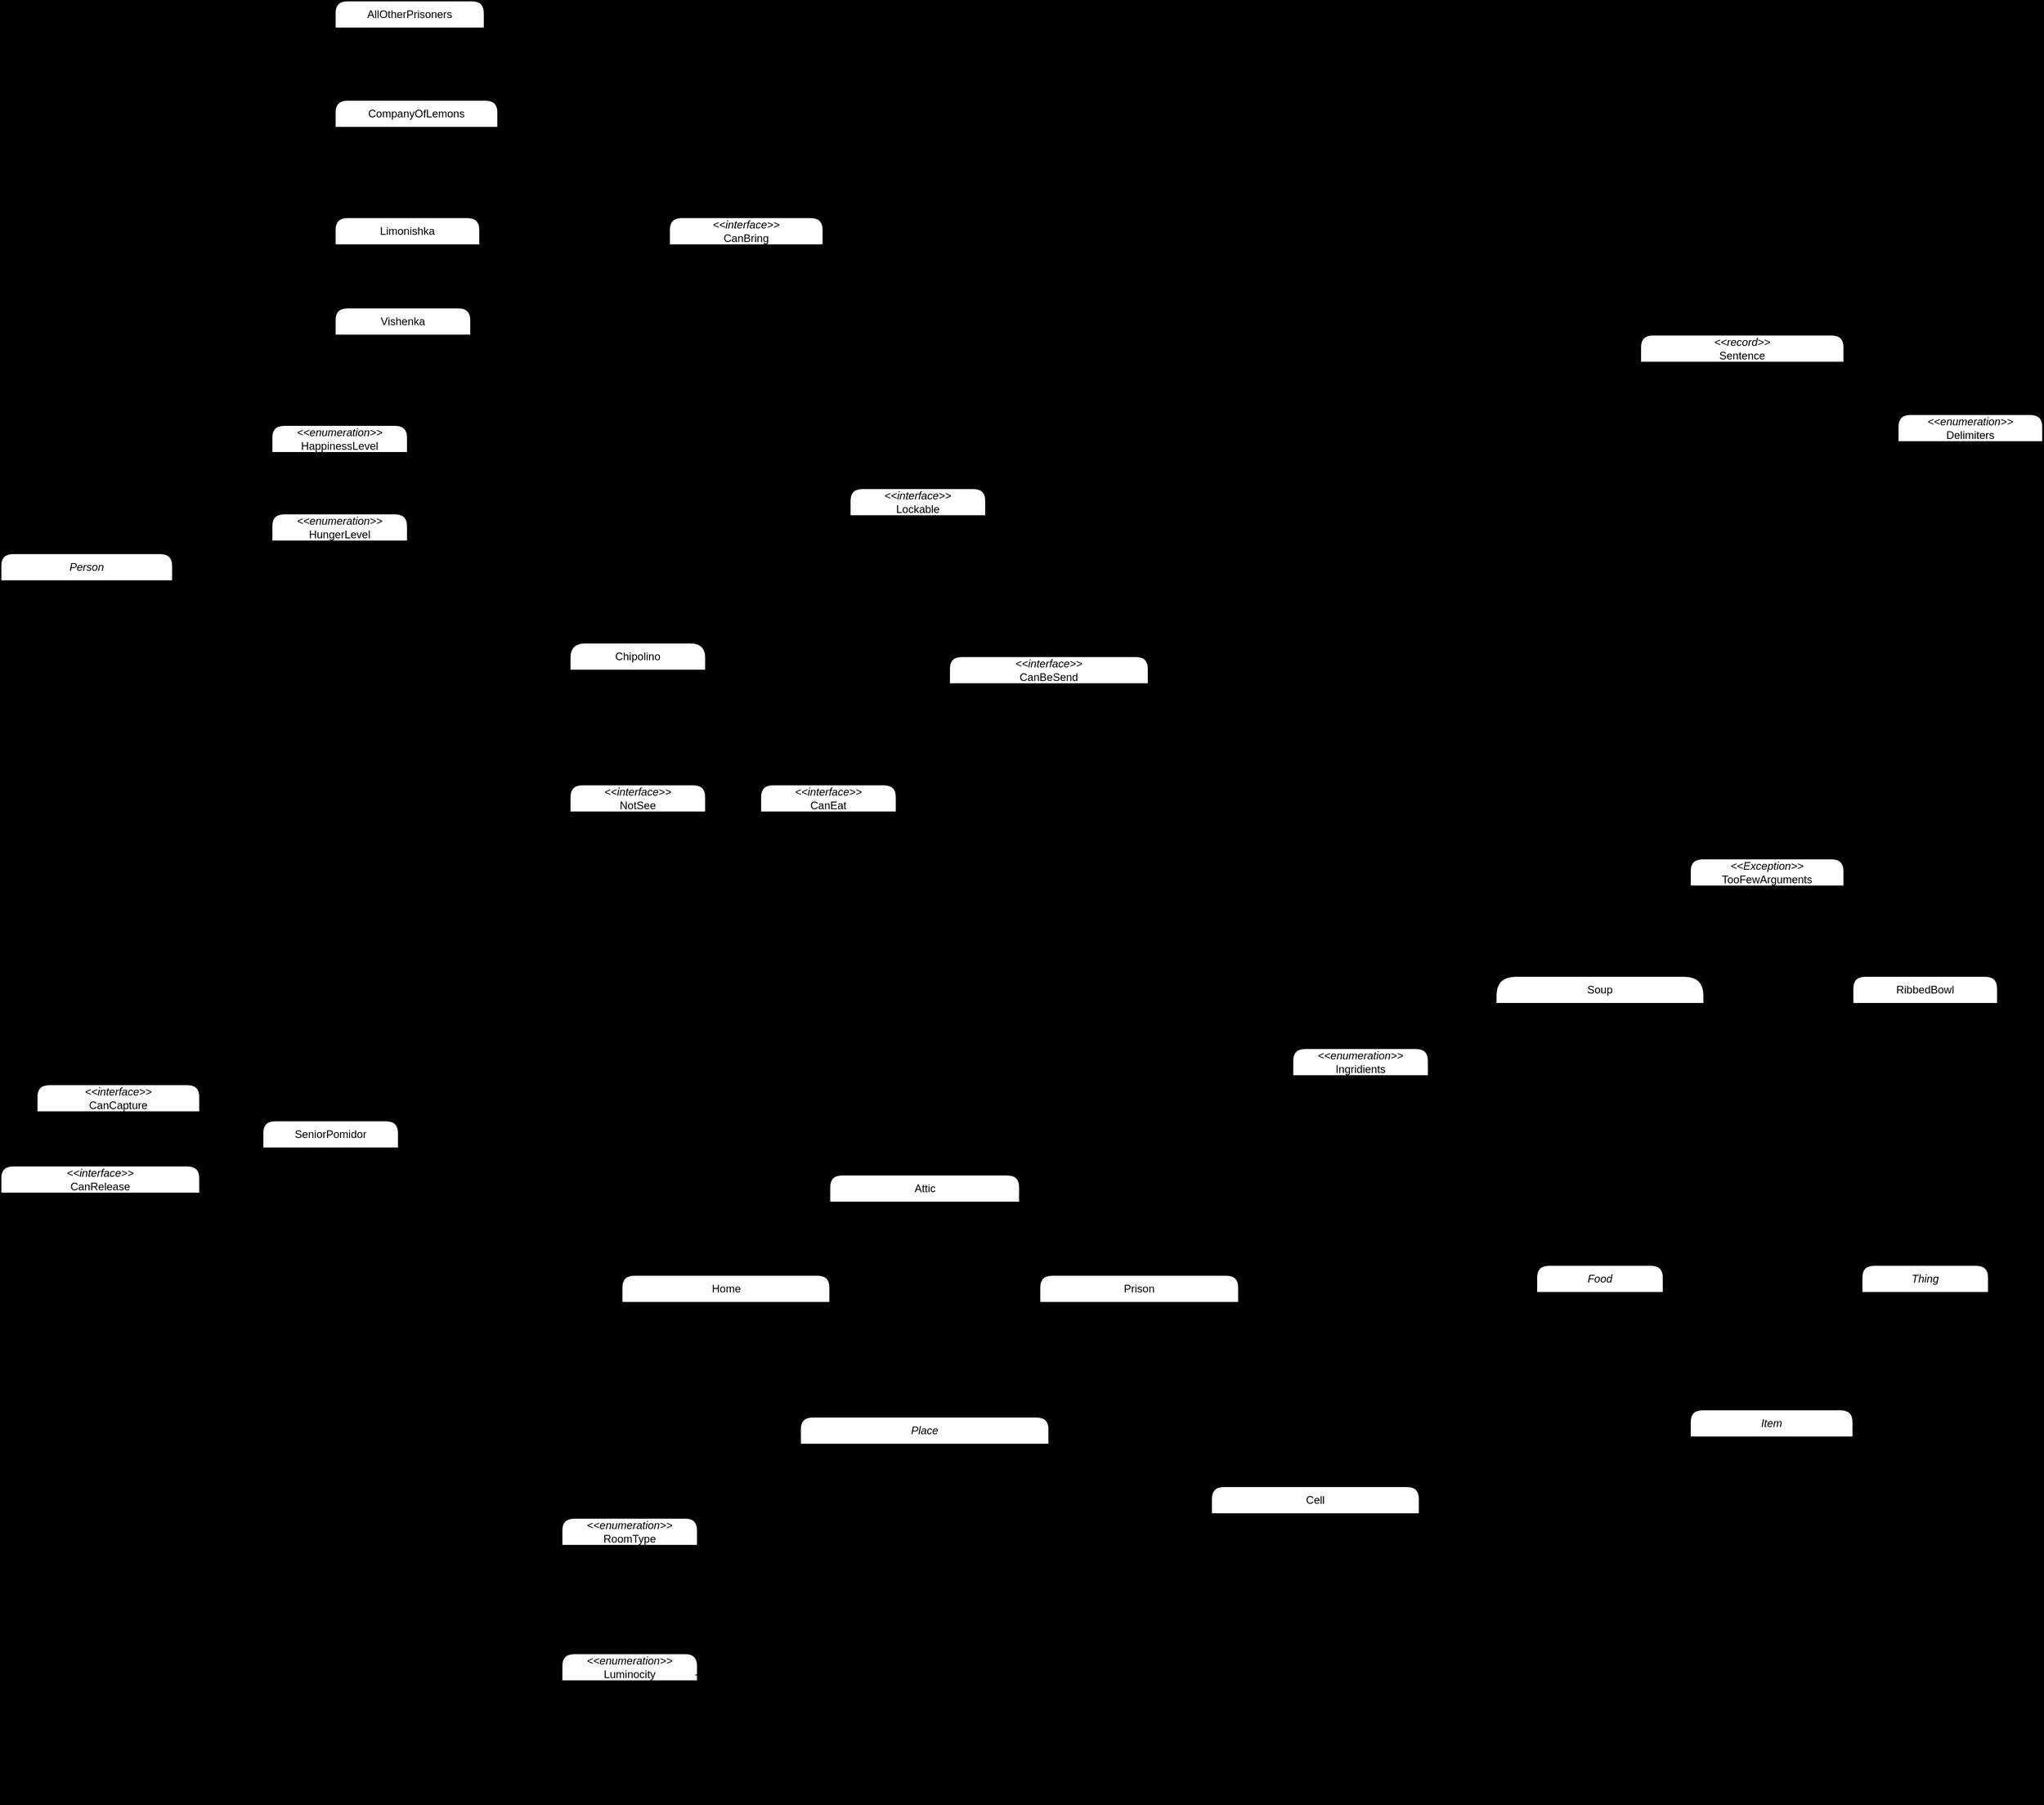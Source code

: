 <mxfile version="25.0.2">
  <diagram id="C5RBs43oDa-KdzZeNtuy" name="Page-1">
    <mxGraphModel dx="808" dy="478" grid="1" gridSize="10" guides="1" tooltips="1" connect="1" arrows="1" fold="1" page="1" pageScale="1" pageWidth="2339" pageHeight="3300" background="#000000" math="0" shadow="0">
      <root>
        <mxCell id="WIyWlLk6GJQsqaUBKTNV-0" />
        <mxCell id="WIyWlLk6GJQsqaUBKTNV-1" parent="WIyWlLk6GJQsqaUBKTNV-0" />
        <mxCell id="6oraGtSIQD1uK5zjvyB5-20" style="edgeStyle=orthogonalEdgeStyle;rounded=1;orthogonalLoop=1;jettySize=auto;html=1;entryX=1;entryY=0.5;entryDx=0;entryDy=0;endArrow=none;endFill=0;endSize=12;" parent="WIyWlLk6GJQsqaUBKTNV-1" source="W4G6zPR5HtL0F25UzLFD-0" target="QJSH_CbcWse3fGAp_VgR-93" edge="1">
          <mxGeometry relative="1" as="geometry" />
        </mxCell>
        <mxCell id="W4G6zPR5HtL0F25UzLFD-0" value="&lt;i&gt;Place&lt;/i&gt;" style="swimlane;fontStyle=0;childLayout=stackLayout;horizontal=1;startSize=30;horizontalStack=0;resizeParent=1;resizeParentMax=0;resizeLast=0;collapsible=1;marginBottom=0;whiteSpace=wrap;html=1;perimeterSpacing=1;strokeWidth=1;rounded=1;labelBackgroundColor=none;" parent="WIyWlLk6GJQsqaUBKTNV-1" vertex="1">
          <mxGeometry x="925" y="1628" width="275" height="428" as="geometry" />
        </mxCell>
        <mxCell id="A5gDT_24mQUNLMM85U7_-37" value="# name: String" style="text;align=left;verticalAlign=middle;spacingLeft=4;spacingRight=4;overflow=hidden;points=[[0,0.5],[1,0.5]];portConstraint=eastwest;rotatable=0;whiteSpace=wrap;html=1;labelBorderColor=none;perimeterSpacing=1;strokeWidth=1;strokeColor=none;rounded=1;labelBackgroundColor=none;" parent="W4G6zPR5HtL0F25UzLFD-0" vertex="1">
          <mxGeometry y="30" width="275" height="30" as="geometry" />
        </mxCell>
        <mxCell id="A5gDT_24mQUNLMM85U7_-40" value="# roomType: RoomType" style="text;align=left;verticalAlign=middle;spacingLeft=4;spacingRight=4;overflow=hidden;points=[[0,0.5],[1,0.5]];portConstraint=eastwest;rotatable=0;whiteSpace=wrap;html=1;labelBorderColor=none;perimeterSpacing=1;strokeWidth=1;strokeColor=none;rounded=1;labelBackgroundColor=none;" parent="W4G6zPR5HtL0F25UzLFD-0" vertex="1">
          <mxGeometry y="60" width="275" height="30" as="geometry" />
        </mxCell>
        <mxCell id="6oraGtSIQD1uK5zjvyB5-19" value="# luminocity: Luminocity" style="text;align=left;verticalAlign=middle;spacingLeft=4;spacingRight=4;overflow=hidden;points=[[0,0.5],[1,0.5]];portConstraint=eastwest;rotatable=0;whiteSpace=wrap;html=1;labelBorderColor=none;perimeterSpacing=1;strokeWidth=1;strokeColor=none;rounded=1;labelBackgroundColor=none;" parent="W4G6zPR5HtL0F25UzLFD-0" vertex="1">
          <mxGeometry y="90" width="275" height="30" as="geometry" />
        </mxCell>
        <mxCell id="A5gDT_24mQUNLMM85U7_-38" value="" style="line;strokeWidth=1;fillColor=none;align=left;verticalAlign=middle;spacingTop=-1;spacingLeft=3;spacingRight=3;rotatable=0;labelPosition=right;points=[];portConstraint=eastwest;strokeColor=inherit;rounded=1;" parent="W4G6zPR5HtL0F25UzLFD-0" vertex="1">
          <mxGeometry y="120" width="275" height="8" as="geometry" />
        </mxCell>
        <mxCell id="W4G6zPR5HtL0F25UzLFD-1" value="+ Place(name: String, roomType: RoomType)" style="text;align=left;verticalAlign=middle;spacingLeft=4;spacingRight=4;overflow=hidden;points=[[0,0.5],[1,0.5]];portConstraint=eastwest;rotatable=0;whiteSpace=wrap;html=1;labelBorderColor=none;perimeterSpacing=1;strokeWidth=1;strokeColor=none;rounded=1;labelBackgroundColor=none;" parent="W4G6zPR5HtL0F25UzLFD-0" vertex="1">
          <mxGeometry y="128" width="275" height="30" as="geometry" />
        </mxCell>
        <mxCell id="A5gDT_24mQUNLMM85U7_-44" value="+ setName(name: String): void" style="text;align=left;verticalAlign=middle;spacingLeft=4;spacingRight=4;overflow=hidden;points=[[0,0.5],[1,0.5]];portConstraint=eastwest;rotatable=0;whiteSpace=wrap;html=1;labelBorderColor=none;perimeterSpacing=1;strokeWidth=1;strokeColor=none;rounded=1;labelBackgroundColor=none;" parent="W4G6zPR5HtL0F25UzLFD-0" vertex="1">
          <mxGeometry y="158" width="275" height="30" as="geometry" />
        </mxCell>
        <mxCell id="6oraGtSIQD1uK5zjvyB5-25" value="+ setRoomType(type: RoomType): void" style="text;align=left;verticalAlign=middle;spacingLeft=4;spacingRight=4;overflow=hidden;points=[[0,0.5],[1,0.5]];portConstraint=eastwest;rotatable=0;whiteSpace=wrap;html=1;labelBorderColor=none;perimeterSpacing=1;strokeWidth=1;strokeColor=none;rounded=1;labelBackgroundColor=none;" parent="W4G6zPR5HtL0F25UzLFD-0" vertex="1">
          <mxGeometry y="188" width="275" height="30" as="geometry" />
        </mxCell>
        <mxCell id="6oraGtSIQD1uK5zjvyB5-26" value="+ setLuminocity(luminocity: Luminocity): void" style="text;align=left;verticalAlign=middle;spacingLeft=4;spacingRight=4;overflow=hidden;points=[[0,0.5],[1,0.5]];portConstraint=eastwest;rotatable=0;whiteSpace=wrap;html=1;labelBorderColor=none;perimeterSpacing=1;strokeWidth=1;strokeColor=none;rounded=1;labelBackgroundColor=none;" parent="W4G6zPR5HtL0F25UzLFD-0" vertex="1">
          <mxGeometry y="218" width="275" height="30" as="geometry" />
        </mxCell>
        <mxCell id="6oraGtSIQD1uK5zjvyB5-23" value="+ getRoomType(): RoomType" style="text;align=left;verticalAlign=middle;spacingLeft=4;spacingRight=4;overflow=hidden;points=[[0,0.5],[1,0.5]];portConstraint=eastwest;rotatable=0;whiteSpace=wrap;html=1;labelBorderColor=none;perimeterSpacing=1;strokeWidth=1;strokeColor=none;rounded=1;labelBackgroundColor=none;" parent="W4G6zPR5HtL0F25UzLFD-0" vertex="1">
          <mxGeometry y="248" width="275" height="30" as="geometry" />
        </mxCell>
        <mxCell id="6oraGtSIQD1uK5zjvyB5-24" value="+ getLuminocity(): Luminocity" style="text;align=left;verticalAlign=middle;spacingLeft=4;spacingRight=4;overflow=hidden;points=[[0,0.5],[1,0.5]];portConstraint=eastwest;rotatable=0;whiteSpace=wrap;html=1;labelBorderColor=none;perimeterSpacing=1;strokeWidth=1;strokeColor=none;rounded=1;labelBackgroundColor=none;" parent="W4G6zPR5HtL0F25UzLFD-0" vertex="1">
          <mxGeometry y="278" width="275" height="30" as="geometry" />
        </mxCell>
        <mxCell id="A5gDT_24mQUNLMM85U7_-45" value="+ getName(): String" style="text;align=left;verticalAlign=middle;spacingLeft=4;spacingRight=4;overflow=hidden;points=[[0,0.5],[1,0.5]];portConstraint=eastwest;rotatable=0;whiteSpace=wrap;html=1;labelBorderColor=none;perimeterSpacing=1;strokeWidth=1;strokeColor=none;rounded=1;labelBackgroundColor=none;" parent="W4G6zPR5HtL0F25UzLFD-0" vertex="1">
          <mxGeometry y="308" width="275" height="30" as="geometry" />
        </mxCell>
        <mxCell id="EjtubOu3n5QaFSI6WEya-10" value="+ hashCode(): Integer" style="text;align=left;verticalAlign=middle;spacingLeft=4;spacingRight=4;overflow=hidden;points=[[0,0.5],[1,0.5]];portConstraint=eastwest;rotatable=0;whiteSpace=wrap;html=1;labelBorderColor=none;perimeterSpacing=1;strokeWidth=1;strokeColor=none;rounded=1;labelBackgroundColor=none;" parent="W4G6zPR5HtL0F25UzLFD-0" vertex="1">
          <mxGeometry y="338" width="275" height="30" as="geometry" />
        </mxCell>
        <mxCell id="EjtubOu3n5QaFSI6WEya-11" value="+ toString(): String" style="text;align=left;verticalAlign=middle;spacingLeft=4;spacingRight=4;overflow=hidden;points=[[0,0.5],[1,0.5]];portConstraint=eastwest;rotatable=0;whiteSpace=wrap;html=1;labelBorderColor=none;perimeterSpacing=1;strokeWidth=1;strokeColor=none;rounded=1;labelBackgroundColor=none;" parent="W4G6zPR5HtL0F25UzLFD-0" vertex="1">
          <mxGeometry y="368" width="275" height="30" as="geometry" />
        </mxCell>
        <mxCell id="EjtubOu3n5QaFSI6WEya-12" value="+ equals(): Boolean" style="text;align=left;verticalAlign=middle;spacingLeft=4;spacingRight=4;overflow=hidden;points=[[0,0.5],[1,0.5]];portConstraint=eastwest;rotatable=0;whiteSpace=wrap;html=1;labelBorderColor=none;perimeterSpacing=1;strokeWidth=1;strokeColor=none;rounded=1;labelBackgroundColor=none;" parent="W4G6zPR5HtL0F25UzLFD-0" vertex="1">
          <mxGeometry y="398" width="275" height="30" as="geometry" />
        </mxCell>
        <mxCell id="W4G6zPR5HtL0F25UzLFD-4" value="&lt;i&gt;Person&lt;/i&gt;" style="swimlane;fontStyle=0;childLayout=stackLayout;horizontal=1;startSize=30;horizontalStack=0;resizeParent=1;resizeParentMax=0;resizeLast=0;collapsible=1;marginBottom=0;whiteSpace=wrap;html=1;perimeterSpacing=1;strokeWidth=1;labelBorderColor=none;rounded=1;labelBackgroundColor=none;" parent="WIyWlLk6GJQsqaUBKTNV-1" vertex="1">
          <mxGeometry x="40" y="672" width="190" height="518" as="geometry" />
        </mxCell>
        <mxCell id="A5gDT_24mQUNLMM85U7_-15" value="# name: String" style="text;align=left;verticalAlign=middle;spacingLeft=4;spacingRight=4;overflow=hidden;points=[[0,0.5],[1,0.5]];portConstraint=eastwest;rotatable=0;whiteSpace=wrap;html=1;labelBorderColor=none;perimeterSpacing=1;strokeWidth=1;strokeColor=none;fontSize=10;rounded=1;labelBackgroundColor=none;" parent="W4G6zPR5HtL0F25UzLFD-4" vertex="1">
          <mxGeometry y="30" width="190" height="30" as="geometry" />
        </mxCell>
        <mxCell id="A5gDT_24mQUNLMM85U7_-22" value="# profeccion: String" style="text;align=left;verticalAlign=middle;spacingLeft=4;spacingRight=4;overflow=hidden;points=[[0,0.5],[1,0.5]];portConstraint=eastwest;rotatable=0;whiteSpace=wrap;html=1;labelBorderColor=none;perimeterSpacing=1;strokeWidth=1;strokeColor=none;fontSize=10;rounded=1;labelBackgroundColor=none;" parent="W4G6zPR5HtL0F25UzLFD-4" vertex="1">
          <mxGeometry y="60" width="190" height="30" as="geometry" />
        </mxCell>
        <mxCell id="A5gDT_24mQUNLMM85U7_-20" value="# happinessLevel: HappinessLevel" style="text;align=left;verticalAlign=middle;spacingLeft=4;spacingRight=4;overflow=hidden;points=[[0,0.5],[1,0.5]];portConstraint=eastwest;rotatable=0;whiteSpace=wrap;html=1;labelBorderColor=none;perimeterSpacing=1;strokeWidth=1;strokeColor=none;fontSize=10;rounded=1;labelBackgroundColor=none;" parent="W4G6zPR5HtL0F25UzLFD-4" vertex="1">
          <mxGeometry y="90" width="190" height="30" as="geometry" />
        </mxCell>
        <mxCell id="A5gDT_24mQUNLMM85U7_-21" value="# hungerLevel: Int" style="text;align=left;verticalAlign=middle;spacingLeft=4;spacingRight=4;overflow=hidden;points=[[0,0.5],[1,0.5]];portConstraint=eastwest;rotatable=0;whiteSpace=wrap;html=1;labelBorderColor=none;perimeterSpacing=1;strokeWidth=1;strokeColor=none;fontSize=10;rounded=1;labelBackgroundColor=none;" parent="W4G6zPR5HtL0F25UzLFD-4" vertex="1">
          <mxGeometry y="120" width="190" height="30" as="geometry" />
        </mxCell>
        <mxCell id="A5gDT_24mQUNLMM85U7_-18" value="" style="line;strokeWidth=1;fillColor=none;align=left;verticalAlign=middle;spacingTop=-1;spacingLeft=3;spacingRight=3;rotatable=0;labelPosition=right;points=[];portConstraint=eastwest;strokeColor=inherit;hachureGap=4;fontFamily=Architects Daughter;fontSource=https%3A%2F%2Ffonts.googleapis.com%2Fcss%3Ffamily%3DArchitects%2BDaughter;fontColor=#FEFAE0;rounded=1;" parent="W4G6zPR5HtL0F25UzLFD-4" vertex="1">
          <mxGeometry y="150" width="190" height="8" as="geometry" />
        </mxCell>
        <mxCell id="W4G6zPR5HtL0F25UzLFD-5" value="+ Person(name: String)" style="text;align=left;verticalAlign=middle;spacingLeft=4;spacingRight=4;overflow=hidden;points=[[0,0.5],[1,0.5]];portConstraint=eastwest;rotatable=0;whiteSpace=wrap;html=1;labelBorderColor=none;perimeterSpacing=1;strokeWidth=1;strokeColor=none;fontSize=10;rounded=1;labelBackgroundColor=none;" parent="W4G6zPR5HtL0F25UzLFD-4" vertex="1">
          <mxGeometry y="158" width="190" height="30" as="geometry" />
        </mxCell>
        <mxCell id="A5gDT_24mQUNLMM85U7_-23" value="+ getName(): String" style="text;align=left;verticalAlign=middle;spacingLeft=4;spacingRight=4;overflow=hidden;points=[[0,0.5],[1,0.5]];portConstraint=eastwest;rotatable=0;whiteSpace=wrap;html=1;labelBorderColor=none;perimeterSpacing=1;strokeWidth=1;strokeColor=none;fontSize=10;rounded=1;labelBackgroundColor=none;" parent="W4G6zPR5HtL0F25UzLFD-4" vertex="1">
          <mxGeometry y="188" width="190" height="30" as="geometry" />
        </mxCell>
        <mxCell id="A5gDT_24mQUNLMM85U7_-31" value="+ getProfeccion(): String" style="text;align=left;verticalAlign=middle;spacingLeft=4;spacingRight=4;overflow=hidden;points=[[0,0.5],[1,0.5]];portConstraint=eastwest;rotatable=0;whiteSpace=wrap;html=1;labelBorderColor=none;perimeterSpacing=1;strokeWidth=1;strokeColor=none;fontSize=10;rounded=1;labelBackgroundColor=none;" parent="W4G6zPR5HtL0F25UzLFD-4" vertex="1">
          <mxGeometry y="218" width="190" height="30" as="geometry" />
        </mxCell>
        <mxCell id="A5gDT_24mQUNLMM85U7_-27" value="+ getHappinessLevel(): Int" style="text;align=left;verticalAlign=middle;spacingLeft=4;spacingRight=4;overflow=hidden;points=[[0,0.5],[1,0.5]];portConstraint=eastwest;rotatable=0;whiteSpace=wrap;html=1;labelBorderColor=none;perimeterSpacing=1;strokeWidth=1;strokeColor=none;fontSize=10;rounded=1;labelBackgroundColor=none;" parent="W4G6zPR5HtL0F25UzLFD-4" vertex="1">
          <mxGeometry y="248" width="190" height="30" as="geometry" />
        </mxCell>
        <mxCell id="A5gDT_24mQUNLMM85U7_-29" value="+ getHungerLevel(): Int" style="text;align=left;verticalAlign=middle;spacingLeft=4;spacingRight=4;overflow=hidden;points=[[0,0.5],[1,0.5]];portConstraint=eastwest;rotatable=0;whiteSpace=wrap;html=1;labelBorderColor=none;perimeterSpacing=1;strokeWidth=1;strokeColor=none;fontSize=10;rounded=1;labelBackgroundColor=none;" parent="W4G6zPR5HtL0F25UzLFD-4" vertex="1">
          <mxGeometry y="278" width="190" height="30" as="geometry" />
        </mxCell>
        <mxCell id="A5gDT_24mQUNLMM85U7_-24" value="+ setName(name: String): void" style="text;align=left;verticalAlign=middle;spacingLeft=4;spacingRight=4;overflow=hidden;points=[[0,0.5],[1,0.5]];portConstraint=eastwest;rotatable=0;whiteSpace=wrap;html=1;labelBorderColor=none;perimeterSpacing=1;strokeWidth=1;strokeColor=none;fontSize=10;rounded=1;labelBackgroundColor=none;" parent="W4G6zPR5HtL0F25UzLFD-4" vertex="1">
          <mxGeometry y="308" width="190" height="30" as="geometry" />
        </mxCell>
        <mxCell id="A5gDT_24mQUNLMM85U7_-33" value="+ setProfeccion(profeccion: String): void" style="text;align=left;verticalAlign=middle;spacingLeft=4;spacingRight=4;overflow=hidden;points=[[0,0.5],[1,0.5]];portConstraint=eastwest;rotatable=0;whiteSpace=wrap;html=1;labelBorderColor=none;perimeterSpacing=1;strokeWidth=1;strokeColor=none;fontSize=10;rounded=1;labelBackgroundColor=none;" parent="W4G6zPR5HtL0F25UzLFD-4" vertex="1">
          <mxGeometry y="338" width="190" height="30" as="geometry" />
        </mxCell>
        <mxCell id="A5gDT_24mQUNLMM85U7_-28" value="+ setHappinessLevel(level: Int): void" style="text;align=left;verticalAlign=middle;spacingLeft=4;spacingRight=4;overflow=hidden;points=[[0,0.5],[1,0.5]];portConstraint=eastwest;rotatable=0;whiteSpace=wrap;html=1;labelBorderColor=none;perimeterSpacing=1;strokeWidth=1;strokeColor=none;fontSize=10;rounded=1;labelBackgroundColor=none;" parent="W4G6zPR5HtL0F25UzLFD-4" vertex="1">
          <mxGeometry y="368" width="190" height="30" as="geometry" />
        </mxCell>
        <mxCell id="A5gDT_24mQUNLMM85U7_-30" value="+ setHungerLevel(level: Int): void" style="text;align=left;verticalAlign=middle;spacingLeft=4;spacingRight=4;overflow=hidden;points=[[0,0.5],[1,0.5]];portConstraint=eastwest;rotatable=0;whiteSpace=wrap;html=1;labelBorderColor=none;perimeterSpacing=1;strokeWidth=1;strokeColor=none;fontSize=10;rounded=1;labelBackgroundColor=none;" parent="W4G6zPR5HtL0F25UzLFD-4" vertex="1">
          <mxGeometry y="398" width="190" height="30" as="geometry" />
        </mxCell>
        <mxCell id="EjtubOu3n5QaFSI6WEya-4" value="+ hashCode(): Integer" style="text;align=left;verticalAlign=middle;spacingLeft=4;spacingRight=4;overflow=hidden;points=[[0,0.5],[1,0.5]];portConstraint=eastwest;rotatable=0;whiteSpace=wrap;html=1;labelBorderColor=none;perimeterSpacing=1;strokeWidth=1;strokeColor=none;fontSize=10;rounded=1;labelBackgroundColor=none;" parent="W4G6zPR5HtL0F25UzLFD-4" vertex="1">
          <mxGeometry y="428" width="190" height="30" as="geometry" />
        </mxCell>
        <mxCell id="EjtubOu3n5QaFSI6WEya-5" value="+ toString(): String" style="text;align=left;verticalAlign=middle;spacingLeft=4;spacingRight=4;overflow=hidden;points=[[0,0.5],[1,0.5]];portConstraint=eastwest;rotatable=0;whiteSpace=wrap;html=1;labelBorderColor=none;perimeterSpacing=1;strokeWidth=1;strokeColor=none;fontSize=10;rounded=1;labelBackgroundColor=none;" parent="W4G6zPR5HtL0F25UzLFD-4" vertex="1">
          <mxGeometry y="458" width="190" height="30" as="geometry" />
        </mxCell>
        <mxCell id="EjtubOu3n5QaFSI6WEya-6" value="+ equals(): Boolean" style="text;align=left;verticalAlign=middle;spacingLeft=4;spacingRight=4;overflow=hidden;points=[[0,0.5],[1,0.5]];portConstraint=eastwest;rotatable=0;whiteSpace=wrap;html=1;labelBorderColor=none;perimeterSpacing=1;strokeWidth=1;strokeColor=none;fontSize=10;rounded=1;labelBackgroundColor=none;" parent="W4G6zPR5HtL0F25UzLFD-4" vertex="1">
          <mxGeometry y="488" width="190" height="30" as="geometry" />
        </mxCell>
        <mxCell id="QJSH_CbcWse3fGAp_VgR-37" style="edgeStyle=orthogonalEdgeStyle;rounded=1;orthogonalLoop=1;jettySize=auto;html=1;entryX=1;entryY=0.5;entryDx=0;entryDy=0;dashed=1;endSize=12;endArrow=block;endFill=0;labelBackgroundColor=none;fontColor=default;" parent="WIyWlLk6GJQsqaUBKTNV-1" source="KF4qYG6q_1nX_ED_3qD7-0" target="QJSH_CbcWse3fGAp_VgR-28" edge="1">
          <mxGeometry relative="1" as="geometry" />
        </mxCell>
        <mxCell id="QJSH_CbcWse3fGAp_VgR-41" style="edgeStyle=orthogonalEdgeStyle;rounded=1;orthogonalLoop=1;jettySize=auto;html=1;entryX=1;entryY=0.25;entryDx=0;entryDy=0;dashed=1;endArrow=block;endFill=0;endSize=12;labelBackgroundColor=none;fontColor=default;" parent="WIyWlLk6GJQsqaUBKTNV-1" source="KF4qYG6q_1nX_ED_3qD7-0" target="QJSH_CbcWse3fGAp_VgR-39" edge="1">
          <mxGeometry relative="1" as="geometry" />
        </mxCell>
        <mxCell id="KF4qYG6q_1nX_ED_3qD7-0" value="SeniorPomidor" style="swimlane;fontStyle=0;childLayout=stackLayout;horizontal=1;startSize=30;horizontalStack=0;resizeParent=1;resizeParentMax=0;resizeLast=0;collapsible=1;marginBottom=0;whiteSpace=wrap;html=1;perimeterSpacing=1;strokeWidth=1;labelBorderColor=none;rounded=1;labelBackgroundColor=none;" parent="WIyWlLk6GJQsqaUBKTNV-1" vertex="1">
          <mxGeometry x="330" y="1300" width="150" height="60" as="geometry" />
        </mxCell>
        <mxCell id="KF4qYG6q_1nX_ED_3qD7-1" value="+ SeniorPomidor(name: String)" style="text;align=left;verticalAlign=middle;spacingLeft=4;spacingRight=4;overflow=hidden;points=[[0,0.5],[1,0.5]];portConstraint=eastwest;rotatable=0;whiteSpace=wrap;html=1;labelBorderColor=none;perimeterSpacing=1;strokeWidth=1;strokeColor=none;fontSize=10;rounded=1;labelBackgroundColor=none;" parent="KF4qYG6q_1nX_ED_3qD7-0" vertex="1">
          <mxGeometry y="30" width="150" height="30" as="geometry" />
        </mxCell>
        <mxCell id="QJSH_CbcWse3fGAp_VgR-53" style="edgeStyle=orthogonalEdgeStyle;rounded=1;orthogonalLoop=1;jettySize=auto;html=1;entryX=1;entryY=0.25;entryDx=0;entryDy=0;endArrow=block;endFill=0;endSize=12;labelBackgroundColor=none;fontColor=default;" parent="WIyWlLk6GJQsqaUBKTNV-1" source="QJSH_CbcWse3fGAp_VgR-2" target="W4G6zPR5HtL0F25UzLFD-4" edge="1">
          <mxGeometry relative="1" as="geometry" />
        </mxCell>
        <mxCell id="QJSH_CbcWse3fGAp_VgR-74" style="edgeStyle=orthogonalEdgeStyle;rounded=1;orthogonalLoop=1;jettySize=auto;html=1;entryX=0;entryY=0.25;entryDx=0;entryDy=0;endArrow=block;endFill=0;dashed=1;endSize=12;" parent="WIyWlLk6GJQsqaUBKTNV-1" source="QJSH_CbcWse3fGAp_VgR-2" target="QJSH_CbcWse3fGAp_VgR-71" edge="1">
          <mxGeometry relative="1" as="geometry" />
        </mxCell>
        <mxCell id="QCU2eKpcLLzijRgSgTZc-10" style="edgeStyle=orthogonalEdgeStyle;rounded=1;hachureGap=4;orthogonalLoop=1;jettySize=auto;html=1;entryX=0.5;entryY=0;entryDx=0;entryDy=0;fontFamily=Architects Daughter;fontSource=https%3A%2F%2Ffonts.googleapis.com%2Fcss%3Ffamily%3DArchitects%2BDaughter;dashed=1;endArrow=block;endFill=0;endSize=12;" parent="WIyWlLk6GJQsqaUBKTNV-1" source="QJSH_CbcWse3fGAp_VgR-2" target="QCU2eKpcLLzijRgSgTZc-4" edge="1">
          <mxGeometry relative="1" as="geometry" />
        </mxCell>
        <mxCell id="EjtubOu3n5QaFSI6WEya-8" style="edgeStyle=orthogonalEdgeStyle;rounded=1;orthogonalLoop=1;jettySize=auto;html=1;entryX=0;entryY=0.5;entryDx=0;entryDy=0;dashed=1;endArrow=block;endFill=0;endSize=12;strokeColor=none;curved=0;" parent="WIyWlLk6GJQsqaUBKTNV-1" source="QJSH_CbcWse3fGAp_VgR-2" target="QJSH_CbcWse3fGAp_VgR-62" edge="1">
          <mxGeometry relative="1" as="geometry" />
        </mxCell>
        <mxCell id="EjtubOu3n5QaFSI6WEya-9" style="edgeStyle=orthogonalEdgeStyle;rounded=1;orthogonalLoop=1;jettySize=auto;html=1;entryX=0;entryY=0.25;entryDx=0;entryDy=0;dashed=1;curved=0;endArrow=block;endFill=0;endSize=12;" parent="WIyWlLk6GJQsqaUBKTNV-1" source="QJSH_CbcWse3fGAp_VgR-2" target="QJSH_CbcWse3fGAp_VgR-61" edge="1">
          <mxGeometry relative="1" as="geometry" />
        </mxCell>
        <mxCell id="QJSH_CbcWse3fGAp_VgR-2" value="Chipolino" style="swimlane;fontStyle=0;childLayout=stackLayout;horizontal=1;startSize=30;horizontalStack=0;resizeParent=1;resizeParentMax=0;resizeLast=0;collapsible=1;marginBottom=0;whiteSpace=wrap;html=1;perimeterSpacing=1;strokeWidth=1;labelBorderColor=none;rounded=1;labelBackgroundColor=none;arcSize=18;" parent="WIyWlLk6GJQsqaUBKTNV-1" vertex="1">
          <mxGeometry x="670" y="771" width="150" height="60" as="geometry" />
        </mxCell>
        <mxCell id="QJSH_CbcWse3fGAp_VgR-3" value="+ Chipolino(name: String)" style="text;align=left;verticalAlign=middle;spacingLeft=4;spacingRight=4;overflow=hidden;points=[[0,0.5],[1,0.5]];portConstraint=eastwest;rotatable=0;whiteSpace=wrap;html=1;labelBorderColor=none;perimeterSpacing=1;strokeWidth=1;strokeColor=none;fontSize=10;rounded=1;labelBackgroundColor=none;" parent="QJSH_CbcWse3fGAp_VgR-2" vertex="1">
          <mxGeometry y="30" width="150" height="30" as="geometry" />
        </mxCell>
        <mxCell id="QJSH_CbcWse3fGAp_VgR-10" style="edgeStyle=orthogonalEdgeStyle;rounded=1;orthogonalLoop=1;jettySize=auto;html=1;entryX=1.005;entryY=0.801;entryDx=0;entryDy=0;entryPerimeter=0;endArrow=block;endFill=0;endSize=12;labelBackgroundColor=none;fontColor=default;" parent="WIyWlLk6GJQsqaUBKTNV-1" source="KF4qYG6q_1nX_ED_3qD7-0" target="W4G6zPR5HtL0F25UzLFD-5" edge="1">
          <mxGeometry relative="1" as="geometry" />
        </mxCell>
        <mxCell id="QJSH_CbcWse3fGAp_VgR-50" style="edgeStyle=orthogonalEdgeStyle;rounded=1;orthogonalLoop=1;jettySize=auto;html=1;entryX=0.5;entryY=0;entryDx=0;entryDy=0;endSize=12;endArrow=block;endFill=0;labelBackgroundColor=none;fontColor=default;" parent="WIyWlLk6GJQsqaUBKTNV-1" source="QJSH_CbcWse3fGAp_VgR-11" target="W4G6zPR5HtL0F25UzLFD-4" edge="1">
          <mxGeometry relative="1" as="geometry" />
        </mxCell>
        <mxCell id="EjtubOu3n5QaFSI6WEya-7" style="edgeStyle=orthogonalEdgeStyle;rounded=1;orthogonalLoop=1;jettySize=auto;html=1;entryX=0.5;entryY=0;entryDx=0;entryDy=0;endSize=12;dashed=1;endArrow=block;endFill=0;curved=0;" parent="WIyWlLk6GJQsqaUBKTNV-1" source="QJSH_CbcWse3fGAp_VgR-11" target="QJSH_CbcWse3fGAp_VgR-61" edge="1">
          <mxGeometry relative="1" as="geometry" />
        </mxCell>
        <mxCell id="QJSH_CbcWse3fGAp_VgR-11" value="Vishenka" style="swimlane;fontStyle=0;childLayout=stackLayout;horizontal=1;startSize=30;horizontalStack=0;resizeParent=1;resizeParentMax=0;resizeLast=0;collapsible=1;marginBottom=0;whiteSpace=wrap;html=1;perimeterSpacing=1;strokeWidth=1;labelBorderColor=none;rounded=1;labelBackgroundColor=none;" parent="WIyWlLk6GJQsqaUBKTNV-1" vertex="1">
          <mxGeometry x="410" y="400" width="150" height="60" as="geometry" />
        </mxCell>
        <mxCell id="QJSH_CbcWse3fGAp_VgR-12" value="+ Vishenka(name: String)" style="text;align=left;verticalAlign=middle;spacingLeft=4;spacingRight=4;overflow=hidden;points=[[0,0.5],[1,0.5]];portConstraint=eastwest;rotatable=0;whiteSpace=wrap;html=1;labelBorderColor=none;perimeterSpacing=1;strokeWidth=1;strokeColor=none;fontSize=10;rounded=1;labelBackgroundColor=none;" parent="QJSH_CbcWse3fGAp_VgR-11" vertex="1">
          <mxGeometry y="30" width="150" height="30" as="geometry" />
        </mxCell>
        <mxCell id="QJSH_CbcWse3fGAp_VgR-49" style="edgeStyle=orthogonalEdgeStyle;rounded=1;orthogonalLoop=1;jettySize=auto;html=1;entryX=0.5;entryY=0;entryDx=0;entryDy=0;endArrow=block;endFill=0;endSize=12;labelBackgroundColor=none;fontColor=default;" parent="WIyWlLk6GJQsqaUBKTNV-1" source="QJSH_CbcWse3fGAp_VgR-17" target="W4G6zPR5HtL0F25UzLFD-4" edge="1">
          <mxGeometry relative="1" as="geometry" />
        </mxCell>
        <mxCell id="QJSH_CbcWse3fGAp_VgR-98" style="edgeStyle=orthogonalEdgeStyle;rounded=1;orthogonalLoop=1;jettySize=auto;html=1;entryX=0;entryY=0.5;entryDx=0;entryDy=0;endArrow=block;endFill=0;dashed=1;endSize=12;" parent="WIyWlLk6GJQsqaUBKTNV-1" source="QJSH_CbcWse3fGAp_VgR-17" target="QJSH_CbcWse3fGAp_VgR-96" edge="1">
          <mxGeometry relative="1" as="geometry" />
        </mxCell>
        <mxCell id="QJSH_CbcWse3fGAp_VgR-17" value="Limonishka" style="swimlane;fontStyle=0;childLayout=stackLayout;horizontal=1;startSize=30;horizontalStack=0;resizeParent=1;resizeParentMax=0;resizeLast=0;collapsible=1;marginBottom=0;whiteSpace=wrap;html=1;perimeterSpacing=1;strokeWidth=1;labelBorderColor=none;rounded=1;labelBackgroundColor=none;" parent="WIyWlLk6GJQsqaUBKTNV-1" vertex="1">
          <mxGeometry x="410" y="300" width="160" height="60" as="geometry" />
        </mxCell>
        <mxCell id="QJSH_CbcWse3fGAp_VgR-18" value="+ Limonishka(name: String)" style="text;align=left;verticalAlign=middle;spacingLeft=4;spacingRight=4;overflow=hidden;points=[[0,0.5],[1,0.5]];portConstraint=eastwest;rotatable=0;whiteSpace=wrap;html=1;labelBorderColor=none;perimeterSpacing=1;strokeWidth=1;strokeColor=none;fontSize=10;rounded=1;labelBackgroundColor=none;" parent="QJSH_CbcWse3fGAp_VgR-17" vertex="1">
          <mxGeometry y="30" width="160" height="30" as="geometry" />
        </mxCell>
        <mxCell id="QJSH_CbcWse3fGAp_VgR-28" value="&lt;i&gt;&amp;lt;&amp;lt;interface&amp;gt;&amp;gt;&lt;/i&gt;&lt;div&gt;CanCapture&lt;/div&gt;" style="swimlane;fontStyle=0;childLayout=stackLayout;horizontal=1;startSize=30;horizontalStack=0;resizeParent=1;resizeParentMax=0;resizeLast=0;collapsible=1;marginBottom=0;whiteSpace=wrap;html=1;perimeterSpacing=1;strokeWidth=1;labelBorderColor=none;rounded=1;labelBackgroundColor=none;" parent="WIyWlLk6GJQsqaUBKTNV-1" vertex="1">
          <mxGeometry x="80" y="1260" width="180" height="60" as="geometry" />
        </mxCell>
        <mxCell id="QJSH_CbcWse3fGAp_VgR-29" value="+ capture(person: Person): String" style="text;align=left;verticalAlign=middle;spacingLeft=4;spacingRight=4;overflow=hidden;points=[[0,0.5],[1,0.5]];portConstraint=eastwest;rotatable=0;whiteSpace=wrap;html=1;labelBorderColor=none;perimeterSpacing=1;strokeWidth=1;fontSize=10;rounded=1;labelBackgroundColor=none;" parent="QJSH_CbcWse3fGAp_VgR-28" vertex="1">
          <mxGeometry y="30" width="180" height="30" as="geometry" />
        </mxCell>
        <mxCell id="QJSH_CbcWse3fGAp_VgR-39" value="&lt;i&gt;&amp;lt;&amp;lt;interface&amp;gt;&amp;gt;&lt;/i&gt;&lt;div&gt;CanRelease&lt;/div&gt;" style="swimlane;fontStyle=0;childLayout=stackLayout;horizontal=1;startSize=30;horizontalStack=0;resizeParent=1;resizeParentMax=0;resizeLast=0;collapsible=1;marginBottom=0;whiteSpace=wrap;html=1;perimeterSpacing=1;strokeWidth=1;labelBorderColor=none;rounded=1;labelBackgroundColor=none;" parent="WIyWlLk6GJQsqaUBKTNV-1" vertex="1">
          <mxGeometry x="40" y="1350" width="220" height="60" as="geometry" />
        </mxCell>
        <mxCell id="QJSH_CbcWse3fGAp_VgR-40" value="+ release(person: Person, place: Place): String" style="text;align=left;verticalAlign=middle;spacingLeft=4;spacingRight=4;overflow=hidden;points=[[0,0.5],[1,0.5]];portConstraint=eastwest;rotatable=0;whiteSpace=wrap;html=1;labelBorderColor=none;perimeterSpacing=1;strokeWidth=1;fontSize=10;rounded=1;labelBackgroundColor=none;" parent="QJSH_CbcWse3fGAp_VgR-39" vertex="1">
          <mxGeometry y="30" width="220" height="30" as="geometry" />
        </mxCell>
        <mxCell id="A5gDT_24mQUNLMM85U7_-26" style="edgeStyle=orthogonalEdgeStyle;rounded=1;orthogonalLoop=1;jettySize=auto;html=1;entryX=0.25;entryY=0;entryDx=0;entryDy=0;endArrow=block;endFill=0;endSize=12;" parent="WIyWlLk6GJQsqaUBKTNV-1" source="QJSH_CbcWse3fGAp_VgR-44" target="W4G6zPR5HtL0F25UzLFD-4" edge="1">
          <mxGeometry relative="1" as="geometry" />
        </mxCell>
        <mxCell id="QJSH_CbcWse3fGAp_VgR-44" value="AllOtherPrisoners" style="swimlane;fontStyle=0;childLayout=stackLayout;horizontal=1;startSize=30;horizontalStack=0;resizeParent=1;resizeParentMax=0;resizeLast=0;collapsible=1;marginBottom=0;whiteSpace=wrap;html=1;perimeterSpacing=1;strokeWidth=1;labelBorderColor=none;rounded=1;labelBackgroundColor=none;" parent="WIyWlLk6GJQsqaUBKTNV-1" vertex="1">
          <mxGeometry x="410" y="60" width="165" height="60" as="geometry" />
        </mxCell>
        <mxCell id="QJSH_CbcWse3fGAp_VgR-45" value="+ AllOtherPrisoners(name: String)" style="text;align=left;verticalAlign=middle;spacingLeft=4;spacingRight=4;overflow=hidden;points=[[0,0.5],[1,0.5]];portConstraint=eastwest;rotatable=0;whiteSpace=wrap;html=1;labelBorderColor=none;perimeterSpacing=1;strokeWidth=1;strokeColor=none;fontSize=10;rounded=1;labelBackgroundColor=none;" parent="QJSH_CbcWse3fGAp_VgR-44" vertex="1">
          <mxGeometry y="30" width="165" height="30" as="geometry" />
        </mxCell>
        <mxCell id="QJSH_CbcWse3fGAp_VgR-60" style="edgeStyle=orthogonalEdgeStyle;rounded=1;orthogonalLoop=1;jettySize=auto;html=1;entryX=0.5;entryY=0;entryDx=0;entryDy=0;endSize=12;endArrow=block;endFill=0;labelBackgroundColor=none;fontColor=default;" parent="WIyWlLk6GJQsqaUBKTNV-1" source="QJSH_CbcWse3fGAp_VgR-55" target="W4G6zPR5HtL0F25UzLFD-0" edge="1">
          <mxGeometry relative="1" as="geometry" />
        </mxCell>
        <mxCell id="QJSH_CbcWse3fGAp_VgR-55" value="Home" style="swimlane;fontStyle=0;childLayout=stackLayout;horizontal=1;startSize=30;horizontalStack=0;resizeParent=1;resizeParentMax=0;resizeLast=0;collapsible=1;marginBottom=0;whiteSpace=wrap;html=1;perimeterSpacing=1;strokeWidth=1;labelBorderColor=none;rounded=1;labelBackgroundColor=none;" parent="WIyWlLk6GJQsqaUBKTNV-1" vertex="1">
          <mxGeometry x="727.5" y="1471" width="230" height="60" as="geometry" />
        </mxCell>
        <mxCell id="QJSH_CbcWse3fGAp_VgR-56" value="+ Home(name: String, roomType: RoomType)" style="text;align=left;verticalAlign=middle;spacingLeft=4;spacingRight=4;overflow=hidden;points=[[0,0.5],[1,0.5]];portConstraint=eastwest;rotatable=0;whiteSpace=wrap;html=1;labelBorderColor=none;perimeterSpacing=1;strokeWidth=1;strokeColor=none;fontSize=10;rounded=1;labelBackgroundColor=none;" parent="QJSH_CbcWse3fGAp_VgR-55" vertex="1">
          <mxGeometry y="30" width="230" height="30" as="geometry" />
        </mxCell>
        <mxCell id="QJSH_CbcWse3fGAp_VgR-61" value="&lt;i&gt;&amp;lt;&amp;lt;interface&amp;gt;&amp;gt;&lt;/i&gt;&lt;div&gt;Lockable&lt;/div&gt;" style="swimlane;fontStyle=0;childLayout=stackLayout;horizontal=1;startSize=30;horizontalStack=0;resizeParent=1;resizeParentMax=0;resizeLast=0;collapsible=1;marginBottom=0;whiteSpace=wrap;html=1;perimeterSpacing=1;strokeWidth=1;labelBorderColor=none;rounded=1;labelBackgroundColor=none;" parent="WIyWlLk6GJQsqaUBKTNV-1" vertex="1">
          <mxGeometry x="980" y="600" width="150" height="60" as="geometry" />
        </mxCell>
        <mxCell id="QJSH_CbcWse3fGAp_VgR-62" value="+ lock(place: Place): String" style="text;align=left;verticalAlign=middle;spacingLeft=4;spacingRight=4;overflow=hidden;points=[[0,0.5],[1,0.5]];portConstraint=eastwest;rotatable=0;whiteSpace=wrap;html=1;labelBorderColor=none;perimeterSpacing=1;strokeWidth=1;fontSize=10;rounded=1;labelBackgroundColor=none;" parent="QJSH_CbcWse3fGAp_VgR-61" vertex="1">
          <mxGeometry y="30" width="150" height="30" as="geometry" />
        </mxCell>
        <mxCell id="QJSH_CbcWse3fGAp_VgR-70" style="edgeStyle=orthogonalEdgeStyle;rounded=1;orthogonalLoop=1;jettySize=auto;html=1;entryX=0.5;entryY=0;entryDx=0;entryDy=0;endArrow=block;endFill=0;endSize=12;" parent="WIyWlLk6GJQsqaUBKTNV-1" source="QJSH_CbcWse3fGAp_VgR-65" target="W4G6zPR5HtL0F25UzLFD-0" edge="1">
          <mxGeometry relative="1" as="geometry" />
        </mxCell>
        <mxCell id="QJSH_CbcWse3fGAp_VgR-65" value="Attic" style="swimlane;fontStyle=0;childLayout=stackLayout;horizontal=1;startSize=30;horizontalStack=0;resizeParent=1;resizeParentMax=0;resizeLast=0;collapsible=1;marginBottom=0;whiteSpace=wrap;html=1;perimeterSpacing=1;strokeWidth=1;labelBorderColor=none;rounded=1;labelBackgroundColor=none;" parent="WIyWlLk6GJQsqaUBKTNV-1" vertex="1">
          <mxGeometry x="957.5" y="1360" width="210" height="60" as="geometry" />
        </mxCell>
        <mxCell id="QJSH_CbcWse3fGAp_VgR-66" value="+ Attic(name: String, roomType: RoomType)" style="text;align=left;verticalAlign=middle;spacingLeft=4;spacingRight=4;overflow=hidden;points=[[0,0.5],[1,0.5]];portConstraint=eastwest;rotatable=0;whiteSpace=wrap;html=1;labelBorderColor=none;perimeterSpacing=1;strokeWidth=1;strokeColor=none;fontSize=10;rounded=1;labelBackgroundColor=none;" parent="QJSH_CbcWse3fGAp_VgR-65" vertex="1">
          <mxGeometry y="30" width="210" height="30" as="geometry" />
        </mxCell>
        <mxCell id="QJSH_CbcWse3fGAp_VgR-71" value="&lt;i&gt;&amp;lt;&amp;lt;interface&amp;gt;&amp;gt;&lt;/i&gt;&lt;div&gt;CanBeSend&lt;/div&gt;" style="swimlane;fontStyle=0;childLayout=stackLayout;horizontal=1;startSize=30;horizontalStack=0;resizeParent=1;resizeParentMax=0;resizeLast=0;collapsible=1;marginBottom=0;whiteSpace=wrap;html=1;perimeterSpacing=1;strokeWidth=1;labelBorderColor=none;rounded=1;labelBackgroundColor=none;" parent="WIyWlLk6GJQsqaUBKTNV-1" vertex="1">
          <mxGeometry x="1090" y="786" width="220" height="60" as="geometry" />
        </mxCell>
        <mxCell id="QJSH_CbcWse3fGAp_VgR-72" value="+ send(place: Place, attendant: Person): String" style="text;align=left;verticalAlign=middle;spacingLeft=4;spacingRight=4;overflow=hidden;points=[[0,0.5],[1,0.5]];portConstraint=eastwest;rotatable=0;whiteSpace=wrap;html=1;labelBorderColor=none;perimeterSpacing=1;strokeWidth=1;fontSize=10;rounded=1;labelBackgroundColor=none;" parent="QJSH_CbcWse3fGAp_VgR-71" vertex="1">
          <mxGeometry y="30" width="220" height="30" as="geometry" />
        </mxCell>
        <mxCell id="QJSH_CbcWse3fGAp_VgR-80" style="edgeStyle=orthogonalEdgeStyle;rounded=1;orthogonalLoop=1;jettySize=auto;html=1;entryX=0.5;entryY=0;entryDx=0;entryDy=0;endArrow=block;endFill=0;endSize=12;" parent="WIyWlLk6GJQsqaUBKTNV-1" source="QJSH_CbcWse3fGAp_VgR-75" target="W4G6zPR5HtL0F25UzLFD-0" edge="1">
          <mxGeometry relative="1" as="geometry" />
        </mxCell>
        <mxCell id="QJSH_CbcWse3fGAp_VgR-75" value="Prison" style="swimlane;fontStyle=0;childLayout=stackLayout;horizontal=1;startSize=30;horizontalStack=0;resizeParent=1;resizeParentMax=0;resizeLast=0;collapsible=1;marginBottom=0;whiteSpace=wrap;html=1;perimeterSpacing=1;strokeWidth=1;labelBorderColor=none;rounded=1;labelBackgroundColor=none;" parent="WIyWlLk6GJQsqaUBKTNV-1" vertex="1">
          <mxGeometry x="1190" y="1471" width="220" height="60" as="geometry" />
        </mxCell>
        <mxCell id="QJSH_CbcWse3fGAp_VgR-76" value="+ Prison(name: String, roomType: RoomType)" style="text;align=left;verticalAlign=middle;spacingLeft=4;spacingRight=4;overflow=hidden;points=[[0,0.5],[1,0.5]];portConstraint=eastwest;rotatable=0;whiteSpace=wrap;html=1;labelBorderColor=none;perimeterSpacing=1;strokeWidth=1;strokeColor=none;fontSize=10;rounded=1;labelBackgroundColor=none;" parent="QJSH_CbcWse3fGAp_VgR-75" vertex="1">
          <mxGeometry y="30" width="220" height="30" as="geometry" />
        </mxCell>
        <mxCell id="QJSH_CbcWse3fGAp_VgR-86" style="edgeStyle=orthogonalEdgeStyle;rounded=1;orthogonalLoop=1;jettySize=auto;html=1;endArrow=block;endFill=0;endSize=12;" parent="WIyWlLk6GJQsqaUBKTNV-1" source="QJSH_CbcWse3fGAp_VgR-81" target="W4G6zPR5HtL0F25UzLFD-4" edge="1">
          <mxGeometry relative="1" as="geometry" />
        </mxCell>
        <mxCell id="QJSH_CbcWse3fGAp_VgR-81" value="CompanyOfLemons" style="swimlane;fontStyle=0;childLayout=stackLayout;horizontal=1;startSize=30;horizontalStack=0;resizeParent=1;resizeParentMax=0;resizeLast=0;collapsible=1;marginBottom=0;whiteSpace=wrap;html=1;perimeterSpacing=1;strokeWidth=1;labelBorderColor=none;rounded=1;labelBackgroundColor=none;" parent="WIyWlLk6GJQsqaUBKTNV-1" vertex="1">
          <mxGeometry x="410" y="170" width="180" height="60" as="geometry" />
        </mxCell>
        <mxCell id="QJSH_CbcWse3fGAp_VgR-82" value="+ CompanyOfLemons(name: String)" style="text;align=left;verticalAlign=middle;spacingLeft=4;spacingRight=4;overflow=hidden;points=[[0,0.5],[1,0.5]];portConstraint=eastwest;rotatable=0;whiteSpace=wrap;html=1;labelBorderColor=none;perimeterSpacing=1;strokeWidth=1;strokeColor=none;fontSize=10;rounded=1;labelBackgroundColor=none;" parent="QJSH_CbcWse3fGAp_VgR-81" vertex="1">
          <mxGeometry y="30" width="180" height="30" as="geometry" />
        </mxCell>
        <mxCell id="QJSH_CbcWse3fGAp_VgR-92" style="edgeStyle=orthogonalEdgeStyle;rounded=1;orthogonalLoop=1;jettySize=auto;html=1;entryX=1;entryY=0.25;entryDx=0;entryDy=0;endArrow=block;endFill=0;endSize=12;" parent="WIyWlLk6GJQsqaUBKTNV-1" source="QJSH_CbcWse3fGAp_VgR-87" target="W4G6zPR5HtL0F25UzLFD-0" edge="1">
          <mxGeometry relative="1" as="geometry" />
        </mxCell>
        <mxCell id="QJSH_CbcWse3fGAp_VgR-87" value="Cell" style="swimlane;fontStyle=0;childLayout=stackLayout;horizontal=1;startSize=30;horizontalStack=0;resizeParent=1;resizeParentMax=0;resizeLast=0;collapsible=1;marginBottom=0;whiteSpace=wrap;html=1;perimeterSpacing=1;strokeWidth=1;labelBorderColor=none;rounded=1;labelBackgroundColor=none;" parent="WIyWlLk6GJQsqaUBKTNV-1" vertex="1">
          <mxGeometry x="1380" y="1705" width="230" height="60" as="geometry" />
        </mxCell>
        <mxCell id="QJSH_CbcWse3fGAp_VgR-88" value="+ Cell&lt;span style=&quot;background-color: initial;&quot;&gt;(name: String, roomType: RoomType)&lt;/span&gt;" style="text;align=left;verticalAlign=middle;spacingLeft=4;spacingRight=4;overflow=hidden;points=[[0,0.5],[1,0.5]];portConstraint=eastwest;rotatable=0;whiteSpace=wrap;html=1;labelBorderColor=none;perimeterSpacing=1;strokeWidth=1;strokeColor=none;fontSize=10;rounded=1;labelBackgroundColor=none;" parent="QJSH_CbcWse3fGAp_VgR-87" vertex="1">
          <mxGeometry y="30" width="230" height="30" as="geometry" />
        </mxCell>
        <mxCell id="QJSH_CbcWse3fGAp_VgR-93" value="&lt;i&gt;&amp;lt;&amp;lt;enumeration&amp;gt;&amp;gt;&lt;/i&gt;&lt;div&gt;RoomType&lt;/div&gt;" style="swimlane;fontStyle=0;childLayout=stackLayout;horizontal=1;startSize=30;horizontalStack=0;resizeParent=1;resizeParentMax=0;resizeLast=0;collapsible=1;marginBottom=0;whiteSpace=wrap;html=1;perimeterSpacing=1;strokeWidth=1;labelBorderColor=none;rounded=1;labelBackgroundColor=none;" parent="WIyWlLk6GJQsqaUBKTNV-1" vertex="1">
          <mxGeometry x="661" y="1740" width="150" height="60" as="geometry" />
        </mxCell>
        <mxCell id="QJSH_CbcWse3fGAp_VgR-94" value="GROUND&lt;div&gt;UNDERGROUND&lt;/div&gt;" style="text;align=left;verticalAlign=middle;spacingLeft=4;spacingRight=4;overflow=hidden;points=[[0,0.5],[1,0.5]];portConstraint=eastwest;rotatable=0;whiteSpace=wrap;html=1;labelBorderColor=none;perimeterSpacing=1;strokeWidth=1;fontSize=10;rounded=1;labelBackgroundColor=none;" parent="QJSH_CbcWse3fGAp_VgR-93" vertex="1">
          <mxGeometry y="30" width="150" height="30" as="geometry" />
        </mxCell>
        <mxCell id="QJSH_CbcWse3fGAp_VgR-96" value="&lt;i&gt;&amp;lt;&amp;lt;interface&amp;gt;&amp;gt;&lt;/i&gt;&lt;div&gt;CanBring&lt;/div&gt;" style="swimlane;fontStyle=0;childLayout=stackLayout;horizontal=1;startSize=30;horizontalStack=0;resizeParent=1;resizeParentMax=0;resizeLast=0;collapsible=1;marginBottom=0;whiteSpace=wrap;html=1;perimeterSpacing=1;strokeWidth=1;labelBorderColor=none;rounded=1;labelBackgroundColor=none;" parent="WIyWlLk6GJQsqaUBKTNV-1" vertex="1">
          <mxGeometry x="780" y="300" width="170" height="60" as="geometry" />
        </mxCell>
        <mxCell id="QJSH_CbcWse3fGAp_VgR-97" value="+ bring(item: Item): String" style="text;align=left;verticalAlign=middle;spacingLeft=4;spacingRight=4;overflow=hidden;points=[[0,0.5],[1,0.5]];portConstraint=eastwest;rotatable=0;whiteSpace=wrap;html=1;labelBorderColor=none;perimeterSpacing=1;strokeWidth=1;fontSize=10;rounded=1;labelBackgroundColor=none;" parent="QJSH_CbcWse3fGAp_VgR-96" vertex="1">
          <mxGeometry y="30" width="170" height="30" as="geometry" />
        </mxCell>
        <mxCell id="QJSH_CbcWse3fGAp_VgR-100" value="&lt;i&gt;Item&lt;/i&gt;" style="swimlane;fontStyle=0;childLayout=stackLayout;horizontal=1;startSize=30;horizontalStack=0;resizeParent=1;resizeParentMax=0;resizeLast=0;collapsible=1;marginBottom=0;whiteSpace=wrap;html=1;perimeterSpacing=1;strokeWidth=1;rounded=1;labelBackgroundColor=none;" parent="WIyWlLk6GJQsqaUBKTNV-1" vertex="1">
          <mxGeometry x="1910" y="1620" width="180" height="248" as="geometry" />
        </mxCell>
        <mxCell id="6oraGtSIQD1uK5zjvyB5-4" value="# name: String" style="text;align=left;verticalAlign=middle;spacingLeft=4;spacingRight=4;overflow=hidden;points=[[0,0.5],[1,0.5]];portConstraint=eastwest;rotatable=0;whiteSpace=wrap;html=1;labelBorderColor=none;perimeterSpacing=1;strokeWidth=1;strokeColor=none;rounded=1;labelBackgroundColor=none;" parent="QJSH_CbcWse3fGAp_VgR-100" vertex="1">
          <mxGeometry y="30" width="180" height="30" as="geometry" />
        </mxCell>
        <mxCell id="6oraGtSIQD1uK5zjvyB5-8" value="" style="line;strokeWidth=1;fillColor=none;align=left;verticalAlign=middle;spacingTop=-1;spacingLeft=3;spacingRight=3;rotatable=0;labelPosition=right;points=[];portConstraint=eastwest;strokeColor=inherit;rounded=1;" parent="QJSH_CbcWse3fGAp_VgR-100" vertex="1">
          <mxGeometry y="60" width="180" height="8" as="geometry" />
        </mxCell>
        <mxCell id="QJSH_CbcWse3fGAp_VgR-101" value="+ Item(name: String)" style="text;align=left;verticalAlign=middle;spacingLeft=4;spacingRight=4;overflow=hidden;points=[[0,0.5],[1,0.5]];portConstraint=eastwest;rotatable=0;whiteSpace=wrap;html=1;labelBorderColor=none;perimeterSpacing=1;strokeWidth=1;strokeColor=none;rounded=1;labelBackgroundColor=none;" parent="QJSH_CbcWse3fGAp_VgR-100" vertex="1">
          <mxGeometry y="68" width="180" height="30" as="geometry" />
        </mxCell>
        <mxCell id="6oraGtSIQD1uK5zjvyB5-9" value="+ setName(name: String)" style="text;align=left;verticalAlign=middle;spacingLeft=4;spacingRight=4;overflow=hidden;points=[[0,0.5],[1,0.5]];portConstraint=eastwest;rotatable=0;whiteSpace=wrap;html=1;labelBorderColor=none;perimeterSpacing=1;strokeWidth=1;strokeColor=none;rounded=1;labelBackgroundColor=none;" parent="QJSH_CbcWse3fGAp_VgR-100" vertex="1">
          <mxGeometry y="98" width="180" height="30" as="geometry" />
        </mxCell>
        <mxCell id="6oraGtSIQD1uK5zjvyB5-10" value="+ getName(): String" style="text;align=left;verticalAlign=middle;spacingLeft=4;spacingRight=4;overflow=hidden;points=[[0,0.5],[1,0.5]];portConstraint=eastwest;rotatable=0;whiteSpace=wrap;html=1;labelBorderColor=none;perimeterSpacing=1;strokeWidth=1;strokeColor=none;rounded=1;labelBackgroundColor=none;" parent="QJSH_CbcWse3fGAp_VgR-100" vertex="1">
          <mxGeometry y="128" width="180" height="30" as="geometry" />
        </mxCell>
        <mxCell id="EjtubOu3n5QaFSI6WEya-1" value="+ hashCode(): Integer" style="text;align=left;verticalAlign=middle;spacingLeft=4;spacingRight=4;overflow=hidden;points=[[0,0.5],[1,0.5]];portConstraint=eastwest;rotatable=0;whiteSpace=wrap;html=1;labelBorderColor=none;perimeterSpacing=1;strokeWidth=1;strokeColor=none;rounded=1;labelBackgroundColor=none;" parent="QJSH_CbcWse3fGAp_VgR-100" vertex="1">
          <mxGeometry y="158" width="180" height="30" as="geometry" />
        </mxCell>
        <mxCell id="EjtubOu3n5QaFSI6WEya-2" value="+ toString(): String" style="text;align=left;verticalAlign=middle;spacingLeft=4;spacingRight=4;overflow=hidden;points=[[0,0.5],[1,0.5]];portConstraint=eastwest;rotatable=0;whiteSpace=wrap;html=1;labelBorderColor=none;perimeterSpacing=1;strokeWidth=1;strokeColor=none;rounded=1;labelBackgroundColor=none;" parent="QJSH_CbcWse3fGAp_VgR-100" vertex="1">
          <mxGeometry y="188" width="180" height="30" as="geometry" />
        </mxCell>
        <mxCell id="EjtubOu3n5QaFSI6WEya-3" value="+ equals(o: Object): Boolean" style="text;align=left;verticalAlign=middle;spacingLeft=4;spacingRight=4;overflow=hidden;points=[[0,0.5],[1,0.5]];portConstraint=eastwest;rotatable=0;whiteSpace=wrap;html=1;labelBorderColor=none;perimeterSpacing=1;strokeWidth=1;strokeColor=none;rounded=1;labelBackgroundColor=none;" parent="QJSH_CbcWse3fGAp_VgR-100" vertex="1">
          <mxGeometry y="218" width="180" height="30" as="geometry" />
        </mxCell>
        <mxCell id="6oraGtSIQD1uK5zjvyB5-17" style="edgeStyle=orthogonalEdgeStyle;rounded=1;orthogonalLoop=1;jettySize=auto;html=1;entryX=0.5;entryY=0;entryDx=0;entryDy=0;endSize=12;endArrow=block;endFill=0;" parent="WIyWlLk6GJQsqaUBKTNV-1" source="QJSH_CbcWse3fGAp_VgR-108" target="6oraGtSIQD1uK5zjvyB5-11" edge="1">
          <mxGeometry relative="1" as="geometry" />
        </mxCell>
        <mxCell id="QJSH_CbcWse3fGAp_VgR-108" value="RibbedBowl" style="swimlane;fontStyle=0;childLayout=stackLayout;horizontal=1;startSize=30;horizontalStack=0;resizeParent=1;resizeParentMax=0;resizeLast=0;collapsible=1;marginBottom=0;whiteSpace=wrap;html=1;perimeterSpacing=1;strokeWidth=1;labelBorderColor=none;rounded=1;labelBackgroundColor=none;" parent="WIyWlLk6GJQsqaUBKTNV-1" vertex="1">
          <mxGeometry x="2090" y="1140" width="160" height="188" as="geometry" />
        </mxCell>
        <mxCell id="QJSH_CbcWse3fGAp_VgR-114" value="# content: Food" style="text;align=left;verticalAlign=middle;spacingLeft=4;spacingRight=4;overflow=hidden;points=[[0,0.5],[1,0.5]];portConstraint=eastwest;rotatable=0;whiteSpace=wrap;html=1;labelBorderColor=none;perimeterSpacing=1;strokeWidth=1;strokeColor=none;fontSize=10;rounded=1;labelBackgroundColor=none;" parent="QJSH_CbcWse3fGAp_VgR-108" vertex="1">
          <mxGeometry y="30" width="160" height="30" as="geometry" />
        </mxCell>
        <mxCell id="6oraGtSIQD1uK5zjvyB5-15" value="" style="line;strokeWidth=1;fillColor=none;align=left;verticalAlign=middle;spacingTop=-1;spacingLeft=3;spacingRight=3;rotatable=0;labelPosition=right;points=[];portConstraint=eastwest;strokeColor=inherit;rounded=1;" parent="QJSH_CbcWse3fGAp_VgR-108" vertex="1">
          <mxGeometry y="60" width="160" height="8" as="geometry" />
        </mxCell>
        <mxCell id="QJSH_CbcWse3fGAp_VgR-109" value="+ RibbedBowl(name: String)" style="text;align=left;verticalAlign=middle;spacingLeft=4;spacingRight=4;overflow=hidden;points=[[0,0.5],[1,0.5]];portConstraint=eastwest;rotatable=0;whiteSpace=wrap;html=1;labelBorderColor=none;perimeterSpacing=1;strokeWidth=1;strokeColor=none;fontSize=10;rounded=1;labelBackgroundColor=none;" parent="QJSH_CbcWse3fGAp_VgR-108" vertex="1">
          <mxGeometry y="68" width="160" height="30" as="geometry" />
        </mxCell>
        <mxCell id="QJSH_CbcWse3fGAp_VgR-115" value="+ setContent(content: Food): void" style="text;align=left;verticalAlign=middle;spacingLeft=4;spacingRight=4;overflow=hidden;points=[[0,0.5],[1,0.5]];portConstraint=eastwest;rotatable=0;whiteSpace=wrap;html=1;labelBorderColor=none;perimeterSpacing=1;strokeWidth=1;strokeColor=none;fontSize=10;rounded=1;labelBackgroundColor=none;" parent="QJSH_CbcWse3fGAp_VgR-108" vertex="1">
          <mxGeometry y="98" width="160" height="30" as="geometry" />
        </mxCell>
        <mxCell id="QJSH_CbcWse3fGAp_VgR-168" value="+ getContent(): Food" style="text;align=left;verticalAlign=middle;spacingLeft=4;spacingRight=4;overflow=hidden;points=[[0,0.5],[1,0.5]];portConstraint=eastwest;rotatable=0;whiteSpace=wrap;html=1;labelBorderColor=none;perimeterSpacing=1;strokeWidth=1;strokeColor=none;fontSize=10;rounded=1;labelBackgroundColor=none;" parent="QJSH_CbcWse3fGAp_VgR-108" vertex="1">
          <mxGeometry y="128" width="160" height="30" as="geometry" />
        </mxCell>
        <mxCell id="EjtubOu3n5QaFSI6WEya-14" value="+ toString(): String" style="text;align=left;verticalAlign=middle;spacingLeft=4;spacingRight=4;overflow=hidden;points=[[0,0.5],[1,0.5]];portConstraint=eastwest;rotatable=0;whiteSpace=wrap;html=1;labelBorderColor=none;perimeterSpacing=1;strokeWidth=1;strokeColor=none;fontSize=10;rounded=1;labelBackgroundColor=none;" parent="QJSH_CbcWse3fGAp_VgR-108" vertex="1">
          <mxGeometry y="158" width="160" height="30" as="geometry" />
        </mxCell>
        <mxCell id="QJSH_CbcWse3fGAp_VgR-125" style="edgeStyle=orthogonalEdgeStyle;rounded=1;orthogonalLoop=1;jettySize=auto;html=1;entryX=1;entryY=0.25;entryDx=0;entryDy=0;endSize=12;endArrow=none;endFill=0;" parent="WIyWlLk6GJQsqaUBKTNV-1" source="QJSH_CbcWse3fGAp_VgR-117" target="QJSH_CbcWse3fGAp_VgR-123" edge="1">
          <mxGeometry relative="1" as="geometry" />
        </mxCell>
        <mxCell id="6oraGtSIQD1uK5zjvyB5-18" style="edgeStyle=orthogonalEdgeStyle;rounded=1;orthogonalLoop=1;jettySize=auto;html=1;entryX=0.5;entryY=0;entryDx=0;entryDy=0;endSize=12;endArrow=block;endFill=0;" parent="WIyWlLk6GJQsqaUBKTNV-1" source="QJSH_CbcWse3fGAp_VgR-117" target="6oraGtSIQD1uK5zjvyB5-1" edge="1">
          <mxGeometry relative="1" as="geometry" />
        </mxCell>
        <mxCell id="QJSH_CbcWse3fGAp_VgR-117" value="Soup" style="swimlane;fontStyle=0;childLayout=stackLayout;horizontal=1;startSize=30;horizontalStack=0;resizeParent=1;resizeParentMax=0;resizeLast=0;collapsible=1;marginBottom=0;whiteSpace=wrap;html=1;perimeterSpacing=1;strokeWidth=1;labelBorderColor=none;rounded=1;labelBackgroundColor=none;arcSize=24;" parent="WIyWlLk6GJQsqaUBKTNV-1" vertex="1">
          <mxGeometry x="1695" y="1140" width="230" height="188" as="geometry" />
        </mxCell>
        <mxCell id="QJSH_CbcWse3fGAp_VgR-129" value="# content: Ingridients[1..*]" style="text;align=left;verticalAlign=middle;spacingLeft=4;spacingRight=4;overflow=hidden;points=[[0,0.5],[1,0.5]];portConstraint=eastwest;rotatable=0;whiteSpace=wrap;html=1;labelBorderColor=none;perimeterSpacing=1;strokeWidth=1;strokeColor=none;fontSize=10;rounded=1;labelBackgroundColor=none;" parent="QJSH_CbcWse3fGAp_VgR-117" vertex="1">
          <mxGeometry y="30" width="230" height="30" as="geometry" />
        </mxCell>
        <mxCell id="6oraGtSIQD1uK5zjvyB5-16" value="" style="line;strokeWidth=1;fillColor=none;align=left;verticalAlign=middle;spacingTop=-1;spacingLeft=3;spacingRight=3;rotatable=0;labelPosition=right;points=[];portConstraint=eastwest;strokeColor=inherit;rounded=1;" parent="QJSH_CbcWse3fGAp_VgR-117" vertex="1">
          <mxGeometry y="60" width="230" height="8" as="geometry" />
        </mxCell>
        <mxCell id="QJSH_CbcWse3fGAp_VgR-118" value="+ Soup(content: Ingridients... args)" style="text;align=left;verticalAlign=middle;spacingLeft=4;spacingRight=4;overflow=hidden;points=[[0,0.5],[1,0.5]];portConstraint=eastwest;rotatable=0;whiteSpace=wrap;html=1;labelBorderColor=none;perimeterSpacing=1;strokeWidth=1;strokeColor=none;fontSize=10;rounded=1;labelBackgroundColor=none;" parent="QJSH_CbcWse3fGAp_VgR-117" vertex="1">
          <mxGeometry y="68" width="230" height="30" as="geometry" />
        </mxCell>
        <mxCell id="PcvbFI7FM7uCjVT5-LHT-1" value="# setContent(Ingridients... args):void" style="text;align=left;verticalAlign=middle;spacingLeft=4;spacingRight=4;overflow=hidden;points=[[0,0.5],[1,0.5]];portConstraint=eastwest;rotatable=0;whiteSpace=wrap;html=1;labelBorderColor=none;perimeterSpacing=1;strokeWidth=1;strokeColor=none;fontSize=10;rounded=1;labelBackgroundColor=none;" parent="QJSH_CbcWse3fGAp_VgR-117" vertex="1">
          <mxGeometry y="98" width="230" height="30" as="geometry" />
        </mxCell>
        <mxCell id="A5gDT_24mQUNLMM85U7_-7" value="+ getContent(): Ingridients[1..*]" style="text;align=left;verticalAlign=middle;spacingLeft=4;spacingRight=4;overflow=hidden;points=[[0,0.5],[1,0.5]];portConstraint=eastwest;rotatable=0;whiteSpace=wrap;html=1;labelBorderColor=none;perimeterSpacing=1;strokeWidth=1;strokeColor=none;fontSize=10;rounded=1;labelBackgroundColor=none;" parent="QJSH_CbcWse3fGAp_VgR-117" vertex="1">
          <mxGeometry y="128" width="230" height="30" as="geometry" />
        </mxCell>
        <mxCell id="EjtubOu3n5QaFSI6WEya-13" value="+ toString(): String" style="text;align=left;verticalAlign=middle;spacingLeft=4;spacingRight=4;overflow=hidden;points=[[0,0.5],[1,0.5]];portConstraint=eastwest;rotatable=0;whiteSpace=wrap;html=1;labelBorderColor=none;perimeterSpacing=1;strokeWidth=1;strokeColor=none;fontSize=10;rounded=1;labelBackgroundColor=none;" parent="QJSH_CbcWse3fGAp_VgR-117" vertex="1">
          <mxGeometry y="158" width="230" height="30" as="geometry" />
        </mxCell>
        <mxCell id="QJSH_CbcWse3fGAp_VgR-123" value="&lt;i&gt;&amp;lt;&amp;lt;enumeration&amp;gt;&amp;gt;&lt;/i&gt;&lt;div&gt;Ingridients&lt;/div&gt;" style="swimlane;fontStyle=0;childLayout=stackLayout;horizontal=1;startSize=30;horizontalStack=0;resizeParent=1;resizeParentMax=0;resizeLast=0;collapsible=1;marginBottom=0;whiteSpace=wrap;html=1;perimeterSpacing=1;strokeWidth=1;labelBorderColor=none;rounded=1;labelBackgroundColor=none;" parent="WIyWlLk6GJQsqaUBKTNV-1" vertex="1">
          <mxGeometry x="1470" y="1220" width="150" height="60" as="geometry" />
        </mxCell>
        <mxCell id="QJSH_CbcWse3fGAp_VgR-124" value="BREAD&lt;div&gt;WATER&lt;/div&gt;" style="text;align=left;verticalAlign=middle;spacingLeft=4;spacingRight=4;overflow=hidden;points=[[0,0.5],[1,0.5]];portConstraint=eastwest;rotatable=0;whiteSpace=wrap;html=1;labelBorderColor=none;perimeterSpacing=1;strokeWidth=1;fontSize=10;rounded=1;labelBackgroundColor=none;" parent="QJSH_CbcWse3fGAp_VgR-123" vertex="1">
          <mxGeometry y="30" width="150" height="30" as="geometry" />
        </mxCell>
        <mxCell id="QJSH_CbcWse3fGAp_VgR-126" value="&lt;i&gt;&amp;lt;&amp;lt;interface&amp;gt;&amp;gt;&lt;/i&gt;&lt;div&gt;CanEat&lt;/div&gt;" style="swimlane;fontStyle=0;childLayout=stackLayout;horizontal=1;startSize=30;horizontalStack=0;resizeParent=1;resizeParentMax=0;resizeLast=0;collapsible=1;marginBottom=0;whiteSpace=wrap;html=1;perimeterSpacing=1;strokeWidth=1;labelBorderColor=none;rounded=1;labelBackgroundColor=none;" parent="WIyWlLk6GJQsqaUBKTNV-1" vertex="1">
          <mxGeometry x="881" y="928" width="150" height="60" as="geometry" />
        </mxCell>
        <mxCell id="QJSH_CbcWse3fGAp_VgR-127" value="+ eat(food: Food): String" style="text;align=left;verticalAlign=middle;spacingLeft=4;spacingRight=4;overflow=hidden;points=[[0,0.5],[1,0.5]];portConstraint=eastwest;rotatable=0;whiteSpace=wrap;html=1;labelBorderColor=none;perimeterSpacing=1;strokeWidth=1;fontSize=10;rounded=1;labelBackgroundColor=none;" parent="QJSH_CbcWse3fGAp_VgR-126" vertex="1">
          <mxGeometry y="30" width="150" height="30" as="geometry" />
        </mxCell>
        <mxCell id="QJSH_CbcWse3fGAp_VgR-128" style="edgeStyle=orthogonalEdgeStyle;rounded=1;orthogonalLoop=1;jettySize=auto;html=1;entryX=0.5;entryY=0;entryDx=0;entryDy=0;endArrow=block;endFill=0;dashed=1;endSize=12;" parent="WIyWlLk6GJQsqaUBKTNV-1" target="QJSH_CbcWse3fGAp_VgR-126" edge="1">
          <mxGeometry relative="1" as="geometry">
            <mxPoint x="833" y="800" as="sourcePoint" />
          </mxGeometry>
        </mxCell>
        <mxCell id="QJSH_CbcWse3fGAp_VgR-137" value="&lt;i&gt;&amp;lt;&amp;lt;enumeration&amp;gt;&amp;gt;&lt;/i&gt;&lt;div&gt;Luminocity&lt;/div&gt;" style="swimlane;fontStyle=0;childLayout=stackLayout;horizontal=1;startSize=30;horizontalStack=0;resizeParent=1;resizeParentMax=0;resizeLast=0;collapsible=1;marginBottom=0;whiteSpace=wrap;html=1;perimeterSpacing=1;strokeWidth=1;labelBorderColor=none;rounded=1;labelBackgroundColor=none;" parent="WIyWlLk6GJQsqaUBKTNV-1" vertex="1">
          <mxGeometry x="661" y="1890" width="150" height="60" as="geometry" />
        </mxCell>
        <mxCell id="QJSH_CbcWse3fGAp_VgR-138" value="HASLIGHT&lt;div&gt;NOLIGHT&lt;br&gt;&lt;div&gt;&lt;div&gt;&lt;br&gt;&lt;/div&gt;&lt;/div&gt;&lt;/div&gt;" style="text;align=left;verticalAlign=middle;spacingLeft=4;spacingRight=4;overflow=hidden;points=[[0,0.5],[1,0.5]];portConstraint=eastwest;rotatable=0;whiteSpace=wrap;html=1;labelBorderColor=none;perimeterSpacing=1;strokeWidth=1;fontSize=10;rounded=1;labelBackgroundColor=none;" parent="QJSH_CbcWse3fGAp_VgR-137" vertex="1">
          <mxGeometry y="30" width="150" height="30" as="geometry" />
        </mxCell>
        <mxCell id="QJSH_CbcWse3fGAp_VgR-169" value="&lt;i&gt;&amp;lt;&amp;lt;Exception&amp;gt;&amp;gt;&lt;/i&gt;&lt;div&gt;TooFewArguments&lt;/div&gt;" style="swimlane;fontStyle=0;childLayout=stackLayout;horizontal=1;startSize=30;horizontalStack=0;resizeParent=1;resizeParentMax=0;resizeLast=0;collapsible=1;marginBottom=0;whiteSpace=wrap;html=1;perimeterSpacing=1;strokeWidth=1;labelBorderColor=none;rounded=1;labelBackgroundColor=none;" parent="WIyWlLk6GJQsqaUBKTNV-1" vertex="1">
          <mxGeometry x="1910" y="1010" width="170" height="90" as="geometry" />
        </mxCell>
        <mxCell id="PcvbFI7FM7uCjVT5-LHT-18" value="+ TooFewArguments()" style="text;align=left;verticalAlign=middle;spacingLeft=4;spacingRight=4;overflow=hidden;points=[[0,0.5],[1,0.5]];portConstraint=eastwest;rotatable=0;whiteSpace=wrap;html=1;labelBorderColor=none;perimeterSpacing=1;strokeWidth=1;fontSize=10;rounded=1;labelBackgroundColor=none;" parent="QJSH_CbcWse3fGAp_VgR-169" vertex="1">
          <mxGeometry y="30" width="170" height="30" as="geometry" />
        </mxCell>
        <mxCell id="QJSH_CbcWse3fGAp_VgR-170" value="+ getMessage(): String" style="text;align=left;verticalAlign=middle;spacingLeft=4;spacingRight=4;overflow=hidden;points=[[0,0.5],[1,0.5]];portConstraint=eastwest;rotatable=0;whiteSpace=wrap;html=1;labelBorderColor=none;perimeterSpacing=1;strokeWidth=1;fontSize=10;rounded=1;labelBackgroundColor=none;" parent="QJSH_CbcWse3fGAp_VgR-169" vertex="1">
          <mxGeometry y="60" width="170" height="30" as="geometry" />
        </mxCell>
        <mxCell id="PcvbFI7FM7uCjVT5-LHT-2" value="&lt;i&gt;&amp;lt;&amp;lt;record&amp;gt;&amp;gt;&lt;/i&gt;&lt;div&gt;Sentence&lt;/div&gt;" style="swimlane;fontStyle=0;childLayout=stackLayout;horizontal=1;startSize=30;horizontalStack=0;resizeParent=1;resizeParentMax=0;resizeLast=0;collapsible=1;marginBottom=0;whiteSpace=wrap;html=1;perimeterSpacing=1;strokeWidth=1;labelBorderColor=none;rounded=1;labelBackgroundColor=none;" parent="WIyWlLk6GJQsqaUBKTNV-1" vertex="1">
          <mxGeometry x="1855" y="430" width="225" height="278" as="geometry" />
        </mxCell>
        <mxCell id="PcvbFI7FM7uCjVT5-LHT-3" value="- Content: String" style="text;align=left;verticalAlign=middle;spacingLeft=4;spacingRight=4;overflow=hidden;points=[[0,0.5],[1,0.5]];portConstraint=eastwest;rotatable=0;whiteSpace=wrap;html=1;labelBorderColor=none;perimeterSpacing=1;strokeWidth=1;fontSize=10;rounded=1;labelBackgroundColor=none;strokeColor=none;" parent="PcvbFI7FM7uCjVT5-LHT-2" vertex="1">
          <mxGeometry y="30" width="225" height="30" as="geometry" />
        </mxCell>
        <mxCell id="RcSYN5n9JskJr9VhZvV5-0" value="" style="line;strokeWidth=1;fillColor=none;align=left;verticalAlign=middle;spacingTop=-1;spacingLeft=3;spacingRight=3;rotatable=0;labelPosition=right;points=[];portConstraint=eastwest;strokeColor=inherit;" parent="PcvbFI7FM7uCjVT5-LHT-2" vertex="1">
          <mxGeometry y="60" width="225" height="8" as="geometry" />
        </mxCell>
        <mxCell id="PcvbFI7FM7uCjVT5-LHT-6" value="+ Sentence()" style="text;align=left;verticalAlign=middle;spacingLeft=4;spacingRight=4;overflow=hidden;points=[[0,0.5],[1,0.5]];portConstraint=eastwest;rotatable=0;whiteSpace=wrap;html=1;labelBorderColor=none;perimeterSpacing=1;strokeWidth=1;fontSize=10;rounded=1;labelBackgroundColor=none;" parent="PcvbFI7FM7uCjVT5-LHT-2" vertex="1">
          <mxGeometry y="68" width="225" height="30" as="geometry" />
        </mxCell>
        <mxCell id="RcSYN5n9JskJr9VhZvV5-1" value="+ add(text: String): void" style="text;align=left;verticalAlign=middle;spacingLeft=4;spacingRight=4;overflow=hidden;points=[[0,0.5],[1,0.5]];portConstraint=eastwest;rotatable=0;whiteSpace=wrap;html=1;labelBorderColor=none;perimeterSpacing=1;strokeWidth=1;fontSize=10;rounded=1;labelBackgroundColor=none;" parent="PcvbFI7FM7uCjVT5-LHT-2" vertex="1">
          <mxGeometry y="98" width="225" height="30" as="geometry" />
        </mxCell>
        <mxCell id="RcSYN5n9JskJr9VhZvV5-2" value="+ add(delimiter: Delimiters, text: String): void" style="text;align=left;verticalAlign=middle;spacingLeft=4;spacingRight=4;overflow=hidden;points=[[0,0.5],[1,0.5]];portConstraint=eastwest;rotatable=0;whiteSpace=wrap;html=1;labelBorderColor=none;perimeterSpacing=1;strokeWidth=1;fontSize=10;rounded=1;labelBackgroundColor=none;" parent="PcvbFI7FM7uCjVT5-LHT-2" vertex="1">
          <mxGeometry y="128" width="225" height="30" as="geometry" />
        </mxCell>
        <mxCell id="RcSYN5n9JskJr9VhZvV5-6" value="+ getContent(): String" style="text;align=left;verticalAlign=middle;spacingLeft=4;spacingRight=4;overflow=hidden;points=[[0,0.5],[1,0.5]];portConstraint=eastwest;rotatable=0;whiteSpace=wrap;html=1;labelBorderColor=none;perimeterSpacing=1;strokeWidth=1;fontSize=10;rounded=1;labelBackgroundColor=none;" parent="PcvbFI7FM7uCjVT5-LHT-2" vertex="1">
          <mxGeometry y="158" width="225" height="30" as="geometry" />
        </mxCell>
        <mxCell id="PcvbFI7FM7uCjVT5-LHT-7" value="+ toString(): String" style="text;align=left;verticalAlign=middle;spacingLeft=4;spacingRight=4;overflow=hidden;points=[[0,0.5],[1,0.5]];portConstraint=eastwest;rotatable=0;whiteSpace=wrap;html=1;labelBorderColor=none;perimeterSpacing=1;strokeWidth=1;fontSize=10;rounded=1;labelBackgroundColor=none;" parent="PcvbFI7FM7uCjVT5-LHT-2" vertex="1">
          <mxGeometry y="188" width="225" height="30" as="geometry" />
        </mxCell>
        <mxCell id="PcvbFI7FM7uCjVT5-LHT-8" value="+ hashCode(): Integer" style="text;align=left;verticalAlign=middle;spacingLeft=4;spacingRight=4;overflow=hidden;points=[[0,0.5],[1,0.5]];portConstraint=eastwest;rotatable=0;whiteSpace=wrap;html=1;labelBorderColor=none;perimeterSpacing=1;strokeWidth=1;fontSize=10;rounded=1;labelBackgroundColor=none;" parent="PcvbFI7FM7uCjVT5-LHT-2" vertex="1">
          <mxGeometry y="218" width="225" height="30" as="geometry" />
        </mxCell>
        <mxCell id="PcvbFI7FM7uCjVT5-LHT-9" value="+ equals(o: Object): Boolean" style="text;align=left;verticalAlign=middle;spacingLeft=4;spacingRight=4;overflow=hidden;points=[[0,0.5],[1,0.5]];portConstraint=eastwest;rotatable=0;whiteSpace=wrap;html=1;labelBorderColor=none;perimeterSpacing=1;strokeWidth=1;fontSize=10;rounded=1;labelBackgroundColor=none;" parent="PcvbFI7FM7uCjVT5-LHT-2" vertex="1">
          <mxGeometry y="248" width="225" height="30" as="geometry" />
        </mxCell>
        <mxCell id="QCU2eKpcLLzijRgSgTZc-4" value="&lt;i&gt;&amp;lt;&amp;lt;interface&amp;gt;&amp;gt;&lt;/i&gt;&lt;div&gt;NotSee&lt;/div&gt;" style="swimlane;fontStyle=0;childLayout=stackLayout;horizontal=1;startSize=30;horizontalStack=0;resizeParent=1;resizeParentMax=0;resizeLast=0;collapsible=1;marginBottom=0;whiteSpace=wrap;html=1;perimeterSpacing=1;strokeWidth=1;labelBorderColor=none;rounded=1;labelBackgroundColor=none;" parent="WIyWlLk6GJQsqaUBKTNV-1" vertex="1">
          <mxGeometry x="670" y="928" width="150" height="60" as="geometry" />
        </mxCell>
        <mxCell id="QCU2eKpcLLzijRgSgTZc-5" value="+ notSee(): String" style="text;align=left;verticalAlign=middle;spacingLeft=4;spacingRight=4;overflow=hidden;points=[[0,0.5],[1,0.5]];portConstraint=eastwest;rotatable=0;whiteSpace=wrap;html=1;labelBorderColor=none;perimeterSpacing=1;strokeWidth=1;fontSize=10;rounded=1;labelBackgroundColor=none;" parent="QCU2eKpcLLzijRgSgTZc-4" vertex="1">
          <mxGeometry y="30" width="150" height="30" as="geometry" />
        </mxCell>
        <mxCell id="A5gDT_24mQUNLMM85U7_-0" style="edgeStyle=orthogonalEdgeStyle;rounded=1;hachureGap=4;orthogonalLoop=1;jettySize=auto;html=1;exitX=1;exitY=0;exitDx=0;exitDy=0;entryX=1.007;entryY=0.1;entryDx=0;entryDy=0;entryPerimeter=0;fontFamily=Architects Daughter;fontSource=https%3A%2F%2Ffonts.googleapis.com%2Fcss%3Ffamily%3DArchitects%2BDaughter;" parent="WIyWlLk6GJQsqaUBKTNV-1" source="QJSH_CbcWse3fGAp_VgR-75" target="QJSH_CbcWse3fGAp_VgR-75" edge="1">
          <mxGeometry relative="1" as="geometry" />
        </mxCell>
        <mxCell id="6oraGtSIQD1uK5zjvyB5-13" style="edgeStyle=orthogonalEdgeStyle;rounded=1;orthogonalLoop=1;jettySize=auto;html=1;endSize=12;endArrow=block;endFill=0;" parent="WIyWlLk6GJQsqaUBKTNV-1" source="6oraGtSIQD1uK5zjvyB5-1" target="QJSH_CbcWse3fGAp_VgR-100" edge="1">
          <mxGeometry relative="1" as="geometry" />
        </mxCell>
        <mxCell id="6oraGtSIQD1uK5zjvyB5-1" value="&lt;i&gt;Food&lt;/i&gt;" style="swimlane;fontStyle=0;childLayout=stackLayout;horizontal=1;startSize=30;horizontalStack=0;resizeParent=1;resizeParentMax=0;resizeLast=0;collapsible=1;marginBottom=0;whiteSpace=wrap;html=1;perimeterSpacing=1;strokeWidth=1;rounded=1;labelBackgroundColor=none;" parent="WIyWlLk6GJQsqaUBKTNV-1" vertex="1">
          <mxGeometry x="1740" y="1460" width="140" height="60" as="geometry" />
        </mxCell>
        <mxCell id="6oraGtSIQD1uK5zjvyB5-2" value="+ Food(name: String)" style="text;align=left;verticalAlign=middle;spacingLeft=4;spacingRight=4;overflow=hidden;points=[[0,0.5],[1,0.5]];portConstraint=eastwest;rotatable=0;whiteSpace=wrap;html=1;labelBorderColor=none;perimeterSpacing=1;strokeWidth=1;strokeColor=none;rounded=1;labelBackgroundColor=none;" parent="6oraGtSIQD1uK5zjvyB5-1" vertex="1">
          <mxGeometry y="30" width="140" height="30" as="geometry" />
        </mxCell>
        <mxCell id="6oraGtSIQD1uK5zjvyB5-14" style="edgeStyle=orthogonalEdgeStyle;rounded=1;orthogonalLoop=1;jettySize=auto;html=1;endSize=12;endArrow=block;endFill=0;" parent="WIyWlLk6GJQsqaUBKTNV-1" source="6oraGtSIQD1uK5zjvyB5-11" edge="1">
          <mxGeometry relative="1" as="geometry">
            <mxPoint x="2000" y="1620" as="targetPoint" />
          </mxGeometry>
        </mxCell>
        <mxCell id="6oraGtSIQD1uK5zjvyB5-11" value="&lt;i&gt;Thing&lt;/i&gt;" style="swimlane;fontStyle=0;childLayout=stackLayout;horizontal=1;startSize=30;horizontalStack=0;resizeParent=1;resizeParentMax=0;resizeLast=0;collapsible=1;marginBottom=0;whiteSpace=wrap;html=1;perimeterSpacing=1;strokeWidth=1;rounded=1;labelBackgroundColor=none;" parent="WIyWlLk6GJQsqaUBKTNV-1" vertex="1">
          <mxGeometry x="2100" y="1460" width="140" height="60" as="geometry" />
        </mxCell>
        <mxCell id="6oraGtSIQD1uK5zjvyB5-12" value="+ Thing(name: String)" style="text;align=left;verticalAlign=middle;spacingLeft=4;spacingRight=4;overflow=hidden;points=[[0,0.5],[1,0.5]];portConstraint=eastwest;rotatable=0;whiteSpace=wrap;html=1;labelBorderColor=none;perimeterSpacing=1;strokeWidth=1;strokeColor=none;rounded=1;labelBackgroundColor=none;" parent="6oraGtSIQD1uK5zjvyB5-11" vertex="1">
          <mxGeometry y="30" width="140" height="30" as="geometry" />
        </mxCell>
        <mxCell id="6oraGtSIQD1uK5zjvyB5-21" style="edgeStyle=orthogonalEdgeStyle;rounded=1;orthogonalLoop=1;jettySize=auto;html=1;entryX=0.978;entryY=0.397;entryDx=0;entryDy=0;entryPerimeter=0;endSize=12;endArrow=none;endFill=0;" parent="WIyWlLk6GJQsqaUBKTNV-1" source="W4G6zPR5HtL0F25UzLFD-0" target="QJSH_CbcWse3fGAp_VgR-137" edge="1">
          <mxGeometry relative="1" as="geometry" />
        </mxCell>
        <mxCell id="EjtubOu3n5QaFSI6WEya-15" style="edgeStyle=orthogonalEdgeStyle;rounded=0;orthogonalLoop=1;jettySize=auto;html=1;entryX=1;entryY=0.5;entryDx=0;entryDy=0;endArrow=none;endFill=0;" parent="WIyWlLk6GJQsqaUBKTNV-1" source="RcSYN5n9JskJr9VhZvV5-3" target="RcSYN5n9JskJr9VhZvV5-2" edge="1">
          <mxGeometry relative="1" as="geometry" />
        </mxCell>
        <mxCell id="RcSYN5n9JskJr9VhZvV5-3" value="&lt;i&gt;&amp;lt;&amp;lt;enumeration&amp;gt;&amp;gt;&lt;/i&gt;&lt;div&gt;Delimiters&lt;/div&gt;" style="swimlane;fontStyle=0;childLayout=stackLayout;horizontal=1;startSize=30;horizontalStack=0;resizeParent=1;resizeParentMax=0;resizeLast=0;collapsible=1;marginBottom=0;whiteSpace=wrap;html=1;perimeterSpacing=1;strokeWidth=1;labelBorderColor=none;rounded=1;labelBackgroundColor=none;" parent="WIyWlLk6GJQsqaUBKTNV-1" vertex="1">
          <mxGeometry x="2140" y="518" width="160" height="110" as="geometry" />
        </mxCell>
        <mxCell id="RcSYN5n9JskJr9VhZvV5-4" value="BECAUSE&lt;div&gt;DOT&lt;/div&gt;&lt;div&gt;COMMA&lt;/div&gt;&lt;div&gt;FIRSTLY&lt;/div&gt;&lt;div&gt;SECONDLY&lt;/div&gt;&lt;div&gt;&lt;br&gt;&lt;/div&gt;" style="text;align=left;verticalAlign=middle;spacingLeft=4;spacingRight=4;overflow=hidden;points=[[0,0.5],[1,0.5]];portConstraint=eastwest;rotatable=0;whiteSpace=wrap;html=1;labelBorderColor=none;perimeterSpacing=1;strokeWidth=1;fontSize=10;rounded=1;labelBackgroundColor=none;" parent="RcSYN5n9JskJr9VhZvV5-3" vertex="1">
          <mxGeometry y="30" width="160" height="80" as="geometry" />
        </mxCell>
        <mxCell id="jmnxeBzrFcRmadZ-ZWho-0" value="&lt;i&gt;&amp;lt;&amp;lt;enumeration&amp;gt;&amp;gt;&lt;/i&gt;&lt;div&gt;HappinessLevel&lt;/div&gt;" style="swimlane;fontStyle=0;childLayout=stackLayout;horizontal=1;startSize=30;horizontalStack=0;resizeParent=1;resizeParentMax=0;resizeLast=0;collapsible=1;marginBottom=0;whiteSpace=wrap;html=1;perimeterSpacing=1;strokeWidth=1;labelBorderColor=none;rounded=1;labelBackgroundColor=none;" vertex="1" parent="WIyWlLk6GJQsqaUBKTNV-1">
          <mxGeometry x="340" y="530" width="150" height="70" as="geometry" />
        </mxCell>
        <mxCell id="jmnxeBzrFcRmadZ-ZWho-1" value="HAPPY&lt;div&gt;NEUTRAL&lt;br&gt;SAD&lt;/div&gt;" style="text;align=left;verticalAlign=middle;spacingLeft=4;spacingRight=4;overflow=hidden;points=[[0,0.5],[1,0.5]];portConstraint=eastwest;rotatable=0;whiteSpace=wrap;html=1;labelBorderColor=none;perimeterSpacing=1;strokeWidth=1;fontSize=10;rounded=1;labelBackgroundColor=none;" vertex="1" parent="jmnxeBzrFcRmadZ-ZWho-0">
          <mxGeometry y="30" width="150" height="40" as="geometry" />
        </mxCell>
        <mxCell id="jmnxeBzrFcRmadZ-ZWho-2" style="edgeStyle=orthogonalEdgeStyle;rounded=1;orthogonalLoop=1;jettySize=auto;html=1;entryX=0;entryY=0.25;entryDx=0;entryDy=0;endArrow=none;endFill=0;curved=0;" edge="1" parent="WIyWlLk6GJQsqaUBKTNV-1" source="A5gDT_24mQUNLMM85U7_-15" target="jmnxeBzrFcRmadZ-ZWho-0">
          <mxGeometry relative="1" as="geometry" />
        </mxCell>
        <mxCell id="jmnxeBzrFcRmadZ-ZWho-3" value="&lt;i&gt;&amp;lt;&amp;lt;enumeration&amp;gt;&amp;gt;&lt;/i&gt;&lt;div&gt;HungerLevel&lt;/div&gt;" style="swimlane;fontStyle=0;childLayout=stackLayout;horizontal=1;startSize=30;horizontalStack=0;resizeParent=1;resizeParentMax=0;resizeLast=0;collapsible=1;marginBottom=0;whiteSpace=wrap;html=1;perimeterSpacing=1;strokeWidth=1;labelBorderColor=none;rounded=1;labelBackgroundColor=none;" vertex="1" parent="WIyWlLk6GJQsqaUBKTNV-1">
          <mxGeometry x="340" y="628" width="150" height="70" as="geometry" />
        </mxCell>
        <mxCell id="jmnxeBzrFcRmadZ-ZWho-4" value="HAPPY&lt;div&gt;NEUTRAL&lt;br&gt;SAD&lt;/div&gt;" style="text;align=left;verticalAlign=middle;spacingLeft=4;spacingRight=4;overflow=hidden;points=[[0,0.5],[1,0.5]];portConstraint=eastwest;rotatable=0;whiteSpace=wrap;html=1;labelBorderColor=none;perimeterSpacing=1;strokeWidth=1;fontSize=10;rounded=1;labelBackgroundColor=none;" vertex="1" parent="jmnxeBzrFcRmadZ-ZWho-3">
          <mxGeometry y="30" width="150" height="40" as="geometry" />
        </mxCell>
        <mxCell id="jmnxeBzrFcRmadZ-ZWho-5" style="edgeStyle=orthogonalEdgeStyle;rounded=1;orthogonalLoop=1;jettySize=auto;html=1;entryX=0;entryY=0.25;entryDx=0;entryDy=0;endArrow=classic;endFill=1;curved=0;" edge="1" parent="WIyWlLk6GJQsqaUBKTNV-1" source="A5gDT_24mQUNLMM85U7_-15" target="jmnxeBzrFcRmadZ-ZWho-3">
          <mxGeometry relative="1" as="geometry" />
        </mxCell>
      </root>
    </mxGraphModel>
  </diagram>
</mxfile>
